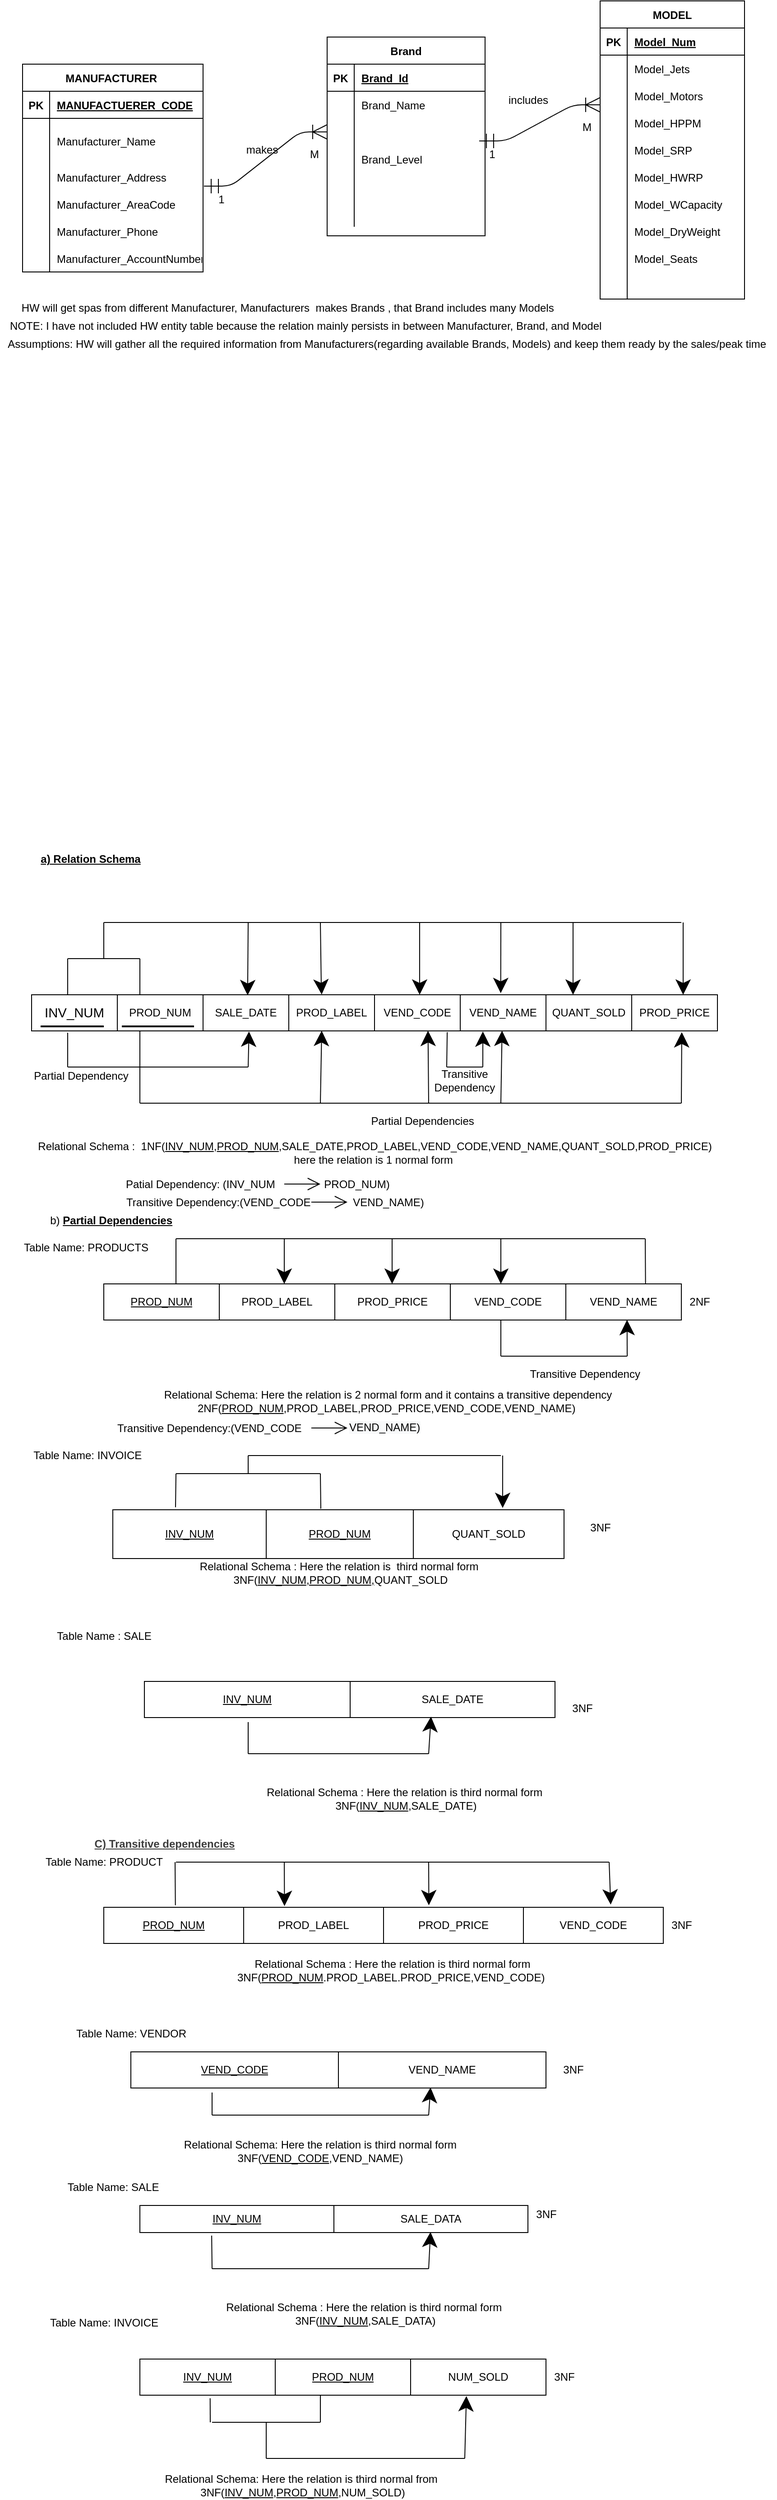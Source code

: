 <mxfile version="15.4.1" type="github">
  <diagram id="FUZval4oRrHoUSopZrCd" name="Page-1">
    <mxGraphModel dx="496" dy="1376" grid="1" gridSize="10" guides="1" tooltips="1" connect="1" arrows="1" fold="1" page="1" pageScale="1" pageWidth="850" pageHeight="1100" math="0" shadow="0">
      <root>
        <mxCell id="0" />
        <mxCell id="1" parent="0" />
        <mxCell id="8adZ0TC6rshZaX8xfzQ8-17" value="" style="shape=table;startSize=0;container=1;collapsible=0;childLayout=tableLayout;hachureGap=4;pointerEvents=0;" parent="1" vertex="1">
          <mxGeometry x="40" y="80" width="760" height="40" as="geometry" />
        </mxCell>
        <mxCell id="8adZ0TC6rshZaX8xfzQ8-18" value="" style="shape=partialRectangle;collapsible=0;dropTarget=0;pointerEvents=0;fillColor=none;top=0;left=0;bottom=0;right=0;points=[[0,0.5],[1,0.5]];portConstraint=eastwest;hachureGap=4;" parent="8adZ0TC6rshZaX8xfzQ8-17" vertex="1">
          <mxGeometry width="760" height="40" as="geometry" />
        </mxCell>
        <mxCell id="8adZ0TC6rshZaX8xfzQ8-19" value="&lt;span style=&quot;font-size: 11.0pt ; line-height: 107% ; font-family: &amp;#34;calibri&amp;#34; , sans-serif&quot;&gt;INV_NUM&lt;/span&gt;" style="shape=partialRectangle;html=1;whiteSpace=wrap;connectable=0;overflow=hidden;fillColor=none;top=0;left=0;bottom=0;right=0;pointerEvents=1;hachureGap=4;" parent="8adZ0TC6rshZaX8xfzQ8-18" vertex="1">
          <mxGeometry width="95" height="40" as="geometry">
            <mxRectangle width="95" height="40" as="alternateBounds" />
          </mxGeometry>
        </mxCell>
        <mxCell id="8adZ0TC6rshZaX8xfzQ8-20" value="PROD_NUM" style="shape=partialRectangle;html=1;whiteSpace=wrap;connectable=0;overflow=hidden;fillColor=none;top=0;left=0;bottom=0;right=0;pointerEvents=1;hachureGap=4;" parent="8adZ0TC6rshZaX8xfzQ8-18" vertex="1">
          <mxGeometry x="95" width="95" height="40" as="geometry">
            <mxRectangle width="95" height="40" as="alternateBounds" />
          </mxGeometry>
        </mxCell>
        <mxCell id="8adZ0TC6rshZaX8xfzQ8-21" value="SALE_DATE" style="shape=partialRectangle;html=1;whiteSpace=wrap;connectable=0;overflow=hidden;fillColor=none;top=0;left=0;bottom=0;right=0;pointerEvents=1;hachureGap=4;" parent="8adZ0TC6rshZaX8xfzQ8-18" vertex="1">
          <mxGeometry x="190" width="95" height="40" as="geometry">
            <mxRectangle width="95" height="40" as="alternateBounds" />
          </mxGeometry>
        </mxCell>
        <mxCell id="8adZ0TC6rshZaX8xfzQ8-22" value="PROD_LABEL" style="shape=partialRectangle;html=1;whiteSpace=wrap;connectable=0;overflow=hidden;fillColor=none;top=0;left=0;bottom=0;right=0;pointerEvents=1;hachureGap=4;" parent="8adZ0TC6rshZaX8xfzQ8-18" vertex="1">
          <mxGeometry x="285" width="95" height="40" as="geometry">
            <mxRectangle width="95" height="40" as="alternateBounds" />
          </mxGeometry>
        </mxCell>
        <mxCell id="8adZ0TC6rshZaX8xfzQ8-23" value="VEND_CODE" style="shape=partialRectangle;html=1;whiteSpace=wrap;connectable=0;overflow=hidden;fillColor=none;top=0;left=0;bottom=0;right=0;pointerEvents=1;hachureGap=4;" parent="8adZ0TC6rshZaX8xfzQ8-18" vertex="1">
          <mxGeometry x="380" width="95" height="40" as="geometry">
            <mxRectangle width="95" height="40" as="alternateBounds" />
          </mxGeometry>
        </mxCell>
        <mxCell id="8adZ0TC6rshZaX8xfzQ8-24" value="VEND_NAME" style="shape=partialRectangle;html=1;whiteSpace=wrap;connectable=0;overflow=hidden;fillColor=none;top=0;left=0;bottom=0;right=0;pointerEvents=1;hachureGap=4;" parent="8adZ0TC6rshZaX8xfzQ8-18" vertex="1">
          <mxGeometry x="475" width="95" height="40" as="geometry">
            <mxRectangle width="95" height="40" as="alternateBounds" />
          </mxGeometry>
        </mxCell>
        <mxCell id="8adZ0TC6rshZaX8xfzQ8-25" value="QUANT_SOLD" style="shape=partialRectangle;html=1;whiteSpace=wrap;connectable=0;overflow=hidden;fillColor=none;top=0;left=0;bottom=0;right=0;pointerEvents=1;hachureGap=4;" parent="8adZ0TC6rshZaX8xfzQ8-18" vertex="1">
          <mxGeometry x="570" width="95" height="40" as="geometry">
            <mxRectangle width="95" height="40" as="alternateBounds" />
          </mxGeometry>
        </mxCell>
        <mxCell id="8adZ0TC6rshZaX8xfzQ8-26" value="PROD_PRICE" style="shape=partialRectangle;html=1;whiteSpace=wrap;connectable=0;overflow=hidden;fillColor=none;top=0;left=0;bottom=0;right=0;pointerEvents=1;hachureGap=4;" parent="8adZ0TC6rshZaX8xfzQ8-18" vertex="1">
          <mxGeometry x="665" width="95" height="40" as="geometry">
            <mxRectangle width="95" height="40" as="alternateBounds" />
          </mxGeometry>
        </mxCell>
        <mxCell id="8adZ0TC6rshZaX8xfzQ8-32" value="" style="endArrow=none;html=1;startSize=14;endSize=14;sourcePerimeterSpacing=8;targetPerimeterSpacing=8;" parent="1" edge="1">
          <mxGeometry width="50" height="50" relative="1" as="geometry">
            <mxPoint x="80" y="160" as="sourcePoint" />
            <mxPoint x="80" y="122" as="targetPoint" />
          </mxGeometry>
        </mxCell>
        <mxCell id="8adZ0TC6rshZaX8xfzQ8-33" value="" style="endArrow=none;html=1;startSize=14;endSize=14;sourcePerimeterSpacing=8;targetPerimeterSpacing=8;" parent="1" edge="1">
          <mxGeometry width="50" height="50" relative="1" as="geometry">
            <mxPoint x="80" y="80" as="sourcePoint" />
            <mxPoint x="80" y="40" as="targetPoint" />
          </mxGeometry>
        </mxCell>
        <mxCell id="8adZ0TC6rshZaX8xfzQ8-34" value="" style="endArrow=none;html=1;startSize=14;endSize=14;sourcePerimeterSpacing=8;targetPerimeterSpacing=8;" parent="1" edge="1">
          <mxGeometry width="50" height="50" relative="1" as="geometry">
            <mxPoint x="80" y="40" as="sourcePoint" />
            <mxPoint x="160" y="40" as="targetPoint" />
          </mxGeometry>
        </mxCell>
        <mxCell id="8adZ0TC6rshZaX8xfzQ8-35" value="" style="endArrow=none;html=1;startSize=14;endSize=14;sourcePerimeterSpacing=8;targetPerimeterSpacing=8;" parent="1" edge="1">
          <mxGeometry width="50" height="50" relative="1" as="geometry">
            <mxPoint x="160" y="80" as="sourcePoint" />
            <mxPoint x="160" y="40" as="targetPoint" />
          </mxGeometry>
        </mxCell>
        <mxCell id="8adZ0TC6rshZaX8xfzQ8-37" value="" style="endArrow=none;html=1;startSize=14;endSize=14;sourcePerimeterSpacing=8;targetPerimeterSpacing=8;" parent="1" edge="1">
          <mxGeometry width="50" height="50" relative="1" as="geometry">
            <mxPoint x="120" y="40" as="sourcePoint" />
            <mxPoint x="120" as="targetPoint" />
          </mxGeometry>
        </mxCell>
        <mxCell id="8adZ0TC6rshZaX8xfzQ8-38" value="" style="endArrow=none;html=1;startSize=14;endSize=14;sourcePerimeterSpacing=8;targetPerimeterSpacing=8;" parent="1" edge="1">
          <mxGeometry width="50" height="50" relative="1" as="geometry">
            <mxPoint x="120" as="sourcePoint" />
            <mxPoint x="760" as="targetPoint" />
          </mxGeometry>
        </mxCell>
        <mxCell id="8adZ0TC6rshZaX8xfzQ8-39" value="" style="endArrow=classic;html=1;startSize=14;endSize=14;sourcePerimeterSpacing=8;targetPerimeterSpacing=8;" parent="1" edge="1">
          <mxGeometry width="50" height="50" relative="1" as="geometry">
            <mxPoint x="762" as="sourcePoint" />
            <mxPoint x="762" y="80" as="targetPoint" />
          </mxGeometry>
        </mxCell>
        <mxCell id="8adZ0TC6rshZaX8xfzQ8-40" value="" style="endArrow=none;html=1;startSize=14;endSize=14;sourcePerimeterSpacing=8;targetPerimeterSpacing=8;" parent="1" edge="1">
          <mxGeometry width="50" height="50" relative="1" as="geometry">
            <mxPoint x="80" y="160" as="sourcePoint" />
            <mxPoint x="280" y="160" as="targetPoint" />
          </mxGeometry>
        </mxCell>
        <mxCell id="8adZ0TC6rshZaX8xfzQ8-41" value="" style="endArrow=classic;html=1;startSize=14;endSize=14;sourcePerimeterSpacing=8;targetPerimeterSpacing=8;entryX=0.317;entryY=1.015;entryDx=0;entryDy=0;entryPerimeter=0;" parent="1" target="8adZ0TC6rshZaX8xfzQ8-18" edge="1">
          <mxGeometry width="50" height="50" relative="1" as="geometry">
            <mxPoint x="280" y="160" as="sourcePoint" />
            <mxPoint x="330" y="110" as="targetPoint" />
          </mxGeometry>
        </mxCell>
        <mxCell id="8adZ0TC6rshZaX8xfzQ8-42" value="" style="endArrow=none;html=1;startSize=14;endSize=14;sourcePerimeterSpacing=8;targetPerimeterSpacing=8;" parent="1" edge="1">
          <mxGeometry width="50" height="50" relative="1" as="geometry">
            <mxPoint x="160" y="200" as="sourcePoint" />
            <mxPoint x="160" y="120" as="targetPoint" />
          </mxGeometry>
        </mxCell>
        <mxCell id="8adZ0TC6rshZaX8xfzQ8-43" value="" style="endArrow=none;html=1;startSize=14;endSize=14;sourcePerimeterSpacing=8;targetPerimeterSpacing=8;" parent="1" edge="1">
          <mxGeometry width="50" height="50" relative="1" as="geometry">
            <mxPoint x="160" y="200" as="sourcePoint" />
            <mxPoint x="760" y="200" as="targetPoint" />
          </mxGeometry>
        </mxCell>
        <mxCell id="8adZ0TC6rshZaX8xfzQ8-44" value="" style="endArrow=classic;html=1;startSize=14;endSize=14;sourcePerimeterSpacing=8;targetPerimeterSpacing=8;entryX=0.423;entryY=0.995;entryDx=0;entryDy=0;entryPerimeter=0;" parent="1" target="8adZ0TC6rshZaX8xfzQ8-18" edge="1">
          <mxGeometry width="50" height="50" relative="1" as="geometry">
            <mxPoint x="360" y="200" as="sourcePoint" />
            <mxPoint x="440" y="150" as="targetPoint" />
          </mxGeometry>
        </mxCell>
        <mxCell id="8adZ0TC6rshZaX8xfzQ8-45" value="" style="endArrow=classic;html=1;startSize=14;endSize=14;sourcePerimeterSpacing=8;targetPerimeterSpacing=8;entryX=0.578;entryY=0.995;entryDx=0;entryDy=0;entryPerimeter=0;" parent="1" target="8adZ0TC6rshZaX8xfzQ8-18" edge="1">
          <mxGeometry width="50" height="50" relative="1" as="geometry">
            <mxPoint x="480" y="200" as="sourcePoint" />
            <mxPoint x="440" y="150" as="targetPoint" />
          </mxGeometry>
        </mxCell>
        <mxCell id="8adZ0TC6rshZaX8xfzQ8-46" value="" style="endArrow=classic;html=1;startSize=14;endSize=14;sourcePerimeterSpacing=8;targetPerimeterSpacing=8;entryX=0.686;entryY=0.995;entryDx=0;entryDy=0;entryPerimeter=0;" parent="1" target="8adZ0TC6rshZaX8xfzQ8-18" edge="1">
          <mxGeometry width="50" height="50" relative="1" as="geometry">
            <mxPoint x="560" y="200" as="sourcePoint" />
            <mxPoint x="440" y="150" as="targetPoint" />
          </mxGeometry>
        </mxCell>
        <mxCell id="8adZ0TC6rshZaX8xfzQ8-47" value="" style="endArrow=classic;html=1;startSize=14;endSize=14;sourcePerimeterSpacing=8;targetPerimeterSpacing=8;entryX=0.948;entryY=1.035;entryDx=0;entryDy=0;entryPerimeter=0;" parent="1" target="8adZ0TC6rshZaX8xfzQ8-18" edge="1">
          <mxGeometry width="50" height="50" relative="1" as="geometry">
            <mxPoint x="760" y="200" as="sourcePoint" />
            <mxPoint x="810" y="150" as="targetPoint" />
          </mxGeometry>
        </mxCell>
        <mxCell id="8adZ0TC6rshZaX8xfzQ8-48" value="" style="endArrow=none;html=1;startSize=14;endSize=14;sourcePerimeterSpacing=8;targetPerimeterSpacing=8;entryX=0.606;entryY=1.035;entryDx=0;entryDy=0;entryPerimeter=0;" parent="1" target="8adZ0TC6rshZaX8xfzQ8-18" edge="1">
          <mxGeometry width="50" height="50" relative="1" as="geometry">
            <mxPoint x="500" y="160" as="sourcePoint" />
            <mxPoint x="550" y="110" as="targetPoint" />
          </mxGeometry>
        </mxCell>
        <mxCell id="8adZ0TC6rshZaX8xfzQ8-49" value="" style="endArrow=none;html=1;startSize=14;endSize=14;sourcePerimeterSpacing=8;targetPerimeterSpacing=8;" parent="1" edge="1">
          <mxGeometry width="50" height="50" relative="1" as="geometry">
            <mxPoint x="500" y="160" as="sourcePoint" />
            <mxPoint x="540" y="160" as="targetPoint" />
          </mxGeometry>
        </mxCell>
        <mxCell id="8adZ0TC6rshZaX8xfzQ8-50" value="" style="endArrow=classic;html=1;startSize=14;endSize=14;sourcePerimeterSpacing=8;targetPerimeterSpacing=8;entryX=0.658;entryY=1.015;entryDx=0;entryDy=0;entryPerimeter=0;" parent="1" target="8adZ0TC6rshZaX8xfzQ8-18" edge="1">
          <mxGeometry width="50" height="50" relative="1" as="geometry">
            <mxPoint x="540" y="160" as="sourcePoint" />
            <mxPoint x="590" y="110" as="targetPoint" />
          </mxGeometry>
        </mxCell>
        <mxCell id="8adZ0TC6rshZaX8xfzQ8-51" value="" style="endArrow=classic;html=1;startSize=14;endSize=14;sourcePerimeterSpacing=8;targetPerimeterSpacing=8;entryX=0.315;entryY=0.015;entryDx=0;entryDy=0;entryPerimeter=0;" parent="1" target="8adZ0TC6rshZaX8xfzQ8-18" edge="1">
          <mxGeometry width="50" height="50" relative="1" as="geometry">
            <mxPoint x="280" as="sourcePoint" />
            <mxPoint x="330" y="-50" as="targetPoint" />
          </mxGeometry>
        </mxCell>
        <mxCell id="8adZ0TC6rshZaX8xfzQ8-52" value="" style="endArrow=classic;html=1;startSize=14;endSize=14;sourcePerimeterSpacing=8;targetPerimeterSpacing=8;entryX=0.423;entryY=-0.005;entryDx=0;entryDy=0;entryPerimeter=0;" parent="1" target="8adZ0TC6rshZaX8xfzQ8-18" edge="1">
          <mxGeometry width="50" height="50" relative="1" as="geometry">
            <mxPoint x="360" as="sourcePoint" />
            <mxPoint x="410" y="-50" as="targetPoint" />
            <Array as="points">
              <mxPoint x="361" y="70" />
            </Array>
          </mxGeometry>
        </mxCell>
        <mxCell id="8adZ0TC6rshZaX8xfzQ8-54" value="" style="endArrow=classic;html=1;startSize=14;endSize=14;sourcePerimeterSpacing=8;targetPerimeterSpacing=8;" parent="1" edge="1">
          <mxGeometry width="50" height="50" relative="1" as="geometry">
            <mxPoint x="470" as="sourcePoint" />
            <mxPoint x="470" y="80" as="targetPoint" />
          </mxGeometry>
        </mxCell>
        <mxCell id="8adZ0TC6rshZaX8xfzQ8-55" value="" style="endArrow=classic;html=1;startSize=14;endSize=14;sourcePerimeterSpacing=8;targetPerimeterSpacing=8;entryX=0.684;entryY=-0.045;entryDx=0;entryDy=0;entryPerimeter=0;" parent="1" target="8adZ0TC6rshZaX8xfzQ8-18" edge="1">
          <mxGeometry width="50" height="50" relative="1" as="geometry">
            <mxPoint x="560" as="sourcePoint" />
            <mxPoint x="610" y="-50" as="targetPoint" />
          </mxGeometry>
        </mxCell>
        <mxCell id="8adZ0TC6rshZaX8xfzQ8-56" value="" style="endArrow=classic;html=1;startSize=14;endSize=14;sourcePerimeterSpacing=8;targetPerimeterSpacing=8;" parent="1" edge="1">
          <mxGeometry width="50" height="50" relative="1" as="geometry">
            <mxPoint x="640" as="sourcePoint" />
            <mxPoint x="640" y="80" as="targetPoint" />
          </mxGeometry>
        </mxCell>
        <mxCell id="8adZ0TC6rshZaX8xfzQ8-57" value="Partial Dependency" style="text;html=1;strokeColor=none;fillColor=none;align=center;verticalAlign=middle;whiteSpace=wrap;rounded=0;hachureGap=4;pointerEvents=0;" parent="1" vertex="1">
          <mxGeometry x="40" y="160" width="110" height="20" as="geometry" />
        </mxCell>
        <mxCell id="8adZ0TC6rshZaX8xfzQ8-58" value="Partial Dependencies&amp;nbsp;" style="text;html=1;strokeColor=none;fillColor=none;align=center;verticalAlign=middle;whiteSpace=wrap;rounded=0;hachureGap=4;pointerEvents=0;" parent="1" vertex="1">
          <mxGeometry x="360" y="210" width="230" height="20" as="geometry" />
        </mxCell>
        <mxCell id="8adZ0TC6rshZaX8xfzQ8-59" value="Transitive Dependency" style="text;html=1;strokeColor=none;fillColor=none;align=center;verticalAlign=middle;whiteSpace=wrap;rounded=0;hachureGap=4;pointerEvents=0;" parent="1" vertex="1">
          <mxGeometry x="470" y="170" width="100" height="10" as="geometry" />
        </mxCell>
        <mxCell id="8adZ0TC6rshZaX8xfzQ8-60" value="Relational Schema :&amp;nbsp; 1NF(&lt;u&gt;INV_NUM&lt;/u&gt;,&lt;u&gt;PROD_NUM&lt;/u&gt;,SALE_DATE,PROD_LABEL,VEND_CODE,VEND_NAME,QUANT_SOLD,PROD_PRICE)&lt;br&gt;here the relation is 1 normal form&amp;nbsp;" style="text;html=1;strokeColor=none;fillColor=none;align=center;verticalAlign=middle;whiteSpace=wrap;rounded=0;hachureGap=4;pointerEvents=0;" parent="1" vertex="1">
          <mxGeometry x="41" y="240" width="759" height="30" as="geometry" />
        </mxCell>
        <mxCell id="8adZ0TC6rshZaX8xfzQ8-62" value="" style="line;strokeWidth=2;html=1;hachureGap=4;pointerEvents=0;" parent="1" vertex="1">
          <mxGeometry x="50" y="110" width="70" height="10" as="geometry" />
        </mxCell>
        <mxCell id="8adZ0TC6rshZaX8xfzQ8-64" value="" style="line;strokeWidth=2;html=1;hachureGap=4;pointerEvents=0;" parent="1" vertex="1">
          <mxGeometry x="140" y="110" width="80" height="10" as="geometry" />
        </mxCell>
        <mxCell id="8adZ0TC6rshZaX8xfzQ8-66" value="&lt;u&gt;&lt;b&gt;a) Relation Schema&lt;/b&gt;&lt;/u&gt;" style="text;html=1;align=center;verticalAlign=middle;resizable=0;points=[];autosize=1;strokeColor=none;fillColor=none;" parent="1" vertex="1">
          <mxGeometry x="40" y="-80" width="130" height="20" as="geometry" />
        </mxCell>
        <mxCell id="8adZ0TC6rshZaX8xfzQ8-69" value="b) &lt;u&gt;&lt;b&gt;Partial Dependencies&lt;/b&gt;&lt;/u&gt;&amp;nbsp;" style="text;html=1;strokeColor=none;fillColor=none;align=center;verticalAlign=middle;whiteSpace=wrap;rounded=0;hachureGap=4;pointerEvents=0;" parent="1" vertex="1">
          <mxGeometry x="50" y="320" width="160" height="20" as="geometry" />
        </mxCell>
        <mxCell id="8adZ0TC6rshZaX8xfzQ8-70" value="" style="shape=table;startSize=0;container=1;collapsible=0;childLayout=tableLayout;hachureGap=4;pointerEvents=0;" parent="1" vertex="1">
          <mxGeometry x="120" y="400" width="640" height="40" as="geometry" />
        </mxCell>
        <mxCell id="8adZ0TC6rshZaX8xfzQ8-71" value="" style="shape=partialRectangle;collapsible=0;dropTarget=0;pointerEvents=0;fillColor=none;top=0;left=0;bottom=0;right=0;points=[[0,0.5],[1,0.5]];portConstraint=eastwest;hachureGap=4;" parent="8adZ0TC6rshZaX8xfzQ8-70" vertex="1">
          <mxGeometry width="640" height="40" as="geometry" />
        </mxCell>
        <mxCell id="8adZ0TC6rshZaX8xfzQ8-72" value="&lt;u&gt;PROD_NUM&lt;/u&gt;" style="shape=partialRectangle;html=1;whiteSpace=wrap;connectable=0;overflow=hidden;fillColor=none;top=0;left=0;bottom=0;right=0;pointerEvents=1;hachureGap=4;" parent="8adZ0TC6rshZaX8xfzQ8-71" vertex="1">
          <mxGeometry width="128" height="40" as="geometry">
            <mxRectangle width="128" height="40" as="alternateBounds" />
          </mxGeometry>
        </mxCell>
        <mxCell id="8adZ0TC6rshZaX8xfzQ8-73" value="PROD_LABEL" style="shape=partialRectangle;html=1;whiteSpace=wrap;connectable=0;overflow=hidden;fillColor=none;top=0;left=0;bottom=0;right=0;pointerEvents=1;hachureGap=4;" parent="8adZ0TC6rshZaX8xfzQ8-71" vertex="1">
          <mxGeometry x="128" width="128" height="40" as="geometry">
            <mxRectangle width="128" height="40" as="alternateBounds" />
          </mxGeometry>
        </mxCell>
        <mxCell id="8adZ0TC6rshZaX8xfzQ8-74" value="PROD_PRICE" style="shape=partialRectangle;html=1;whiteSpace=wrap;connectable=0;overflow=hidden;fillColor=none;top=0;left=0;bottom=0;right=0;pointerEvents=1;hachureGap=4;" parent="8adZ0TC6rshZaX8xfzQ8-71" vertex="1">
          <mxGeometry x="256" width="128" height="40" as="geometry">
            <mxRectangle width="128" height="40" as="alternateBounds" />
          </mxGeometry>
        </mxCell>
        <mxCell id="8adZ0TC6rshZaX8xfzQ8-75" value="VEND_CODE" style="shape=partialRectangle;html=1;whiteSpace=wrap;connectable=0;overflow=hidden;fillColor=none;top=0;left=0;bottom=0;right=0;pointerEvents=1;hachureGap=4;" parent="8adZ0TC6rshZaX8xfzQ8-71" vertex="1">
          <mxGeometry x="384" width="128" height="40" as="geometry">
            <mxRectangle width="128" height="40" as="alternateBounds" />
          </mxGeometry>
        </mxCell>
        <mxCell id="8adZ0TC6rshZaX8xfzQ8-76" value="VEND_NAME" style="shape=partialRectangle;html=1;whiteSpace=wrap;connectable=0;overflow=hidden;fillColor=none;top=0;left=0;bottom=0;right=0;pointerEvents=1;hachureGap=4;" parent="8adZ0TC6rshZaX8xfzQ8-71" vertex="1">
          <mxGeometry x="512" width="128" height="40" as="geometry">
            <mxRectangle width="128" height="40" as="alternateBounds" />
          </mxGeometry>
        </mxCell>
        <mxCell id="8adZ0TC6rshZaX8xfzQ8-77" value="" style="endArrow=none;html=1;startSize=14;endSize=14;sourcePerimeterSpacing=8;targetPerimeterSpacing=8;" parent="1" edge="1">
          <mxGeometry width="50" height="50" relative="1" as="geometry">
            <mxPoint x="560" y="440" as="sourcePoint" />
            <mxPoint x="560" y="480" as="targetPoint" />
          </mxGeometry>
        </mxCell>
        <mxCell id="8adZ0TC6rshZaX8xfzQ8-78" value="" style="endArrow=none;html=1;startSize=14;endSize=14;sourcePerimeterSpacing=8;targetPerimeterSpacing=8;" parent="1" edge="1">
          <mxGeometry width="50" height="50" relative="1" as="geometry">
            <mxPoint x="560" y="480" as="sourcePoint" />
            <mxPoint x="700" y="480" as="targetPoint" />
          </mxGeometry>
        </mxCell>
        <mxCell id="8adZ0TC6rshZaX8xfzQ8-79" value="" style="endArrow=classic;html=1;startSize=14;endSize=14;sourcePerimeterSpacing=8;targetPerimeterSpacing=8;entryX=0.906;entryY=0.995;entryDx=0;entryDy=0;entryPerimeter=0;" parent="1" target="8adZ0TC6rshZaX8xfzQ8-71" edge="1">
          <mxGeometry width="50" height="50" relative="1" as="geometry">
            <mxPoint x="700" y="480" as="sourcePoint" />
            <mxPoint x="750" y="430" as="targetPoint" />
          </mxGeometry>
        </mxCell>
        <mxCell id="8adZ0TC6rshZaX8xfzQ8-80" value="" style="endArrow=none;html=1;startSize=14;endSize=14;sourcePerimeterSpacing=8;targetPerimeterSpacing=8;" parent="1" edge="1">
          <mxGeometry width="50" height="50" relative="1" as="geometry">
            <mxPoint x="200" y="400" as="sourcePoint" />
            <mxPoint x="200" y="350" as="targetPoint" />
          </mxGeometry>
        </mxCell>
        <mxCell id="8adZ0TC6rshZaX8xfzQ8-81" value="" style="endArrow=none;html=1;startSize=14;endSize=14;sourcePerimeterSpacing=8;targetPerimeterSpacing=8;" parent="1" edge="1">
          <mxGeometry width="50" height="50" relative="1" as="geometry">
            <mxPoint x="200" y="350" as="sourcePoint" />
            <mxPoint x="720" y="350" as="targetPoint" />
          </mxGeometry>
        </mxCell>
        <mxCell id="8adZ0TC6rshZaX8xfzQ8-82" value="" style="endArrow=none;html=1;startSize=14;endSize=14;sourcePerimeterSpacing=8;targetPerimeterSpacing=8;entryX=0.938;entryY=-0.005;entryDx=0;entryDy=0;entryPerimeter=0;" parent="1" target="8adZ0TC6rshZaX8xfzQ8-71" edge="1">
          <mxGeometry width="50" height="50" relative="1" as="geometry">
            <mxPoint x="720" y="350" as="sourcePoint" />
            <mxPoint x="770" y="300" as="targetPoint" />
          </mxGeometry>
        </mxCell>
        <mxCell id="8adZ0TC6rshZaX8xfzQ8-83" value="" style="endArrow=classic;html=1;startSize=14;endSize=14;sourcePerimeterSpacing=8;targetPerimeterSpacing=8;" parent="1" edge="1">
          <mxGeometry width="50" height="50" relative="1" as="geometry">
            <mxPoint x="320" y="350" as="sourcePoint" />
            <mxPoint x="320" y="400" as="targetPoint" />
          </mxGeometry>
        </mxCell>
        <mxCell id="8adZ0TC6rshZaX8xfzQ8-84" value="" style="endArrow=classic;html=1;startSize=14;endSize=14;sourcePerimeterSpacing=8;targetPerimeterSpacing=8;" parent="1" edge="1">
          <mxGeometry width="50" height="50" relative="1" as="geometry">
            <mxPoint x="439.5" y="350" as="sourcePoint" />
            <mxPoint x="439.5" y="400" as="targetPoint" />
          </mxGeometry>
        </mxCell>
        <mxCell id="8adZ0TC6rshZaX8xfzQ8-85" value="" style="endArrow=classic;html=1;startSize=14;endSize=14;sourcePerimeterSpacing=8;targetPerimeterSpacing=8;" parent="1" edge="1">
          <mxGeometry width="50" height="50" relative="1" as="geometry">
            <mxPoint x="560" y="350" as="sourcePoint" />
            <mxPoint x="560" y="400" as="targetPoint" />
          </mxGeometry>
        </mxCell>
        <mxCell id="8adZ0TC6rshZaX8xfzQ8-86" value="Transitive Dependency&amp;nbsp;" style="text;html=1;strokeColor=none;fillColor=none;align=center;verticalAlign=middle;whiteSpace=wrap;rounded=0;hachureGap=4;pointerEvents=0;" parent="1" vertex="1">
          <mxGeometry x="590" y="490" width="130" height="20" as="geometry" />
        </mxCell>
        <mxCell id="8adZ0TC6rshZaX8xfzQ8-87" value="Relational Schema: Here the relation is 2 normal form and it contains a transitive dependency&lt;br&gt;2NF(&lt;u&gt;PROD_NUM&lt;/u&gt;,PROD_LABEL,PROD_PRICE,VEND_CODE,VEND_NAME)&amp;nbsp;" style="text;html=1;strokeColor=none;fillColor=none;align=center;verticalAlign=middle;whiteSpace=wrap;rounded=0;hachureGap=4;pointerEvents=0;" parent="1" vertex="1">
          <mxGeometry x="100" y="510" width="670" height="40" as="geometry" />
        </mxCell>
        <mxCell id="8adZ0TC6rshZaX8xfzQ8-88" value="" style="shape=table;startSize=0;container=1;collapsible=0;childLayout=tableLayout;hachureGap=4;pointerEvents=0;" parent="1" vertex="1">
          <mxGeometry x="130" y="650" width="500" height="54" as="geometry" />
        </mxCell>
        <mxCell id="8adZ0TC6rshZaX8xfzQ8-89" value="" style="shape=partialRectangle;collapsible=0;dropTarget=0;pointerEvents=0;fillColor=none;top=0;left=0;bottom=0;right=0;points=[[0,0.5],[1,0.5]];portConstraint=eastwest;hachureGap=4;" parent="8adZ0TC6rshZaX8xfzQ8-88" vertex="1">
          <mxGeometry width="500" height="54" as="geometry" />
        </mxCell>
        <mxCell id="8adZ0TC6rshZaX8xfzQ8-90" value="&lt;u&gt;INV_NUM&lt;/u&gt;" style="shape=partialRectangle;html=1;whiteSpace=wrap;connectable=0;overflow=hidden;fillColor=none;top=0;left=0;bottom=0;right=0;pointerEvents=1;hachureGap=4;" parent="8adZ0TC6rshZaX8xfzQ8-89" vertex="1">
          <mxGeometry width="170" height="54" as="geometry">
            <mxRectangle width="170" height="54" as="alternateBounds" />
          </mxGeometry>
        </mxCell>
        <mxCell id="8adZ0TC6rshZaX8xfzQ8-91" value="&lt;u&gt;PROD_NUM&lt;/u&gt;" style="shape=partialRectangle;html=1;whiteSpace=wrap;connectable=0;overflow=hidden;fillColor=none;top=0;left=0;bottom=0;right=0;pointerEvents=1;hachureGap=4;" parent="8adZ0TC6rshZaX8xfzQ8-89" vertex="1">
          <mxGeometry x="170" width="163" height="54" as="geometry">
            <mxRectangle width="163" height="54" as="alternateBounds" />
          </mxGeometry>
        </mxCell>
        <mxCell id="8adZ0TC6rshZaX8xfzQ8-92" value="QUANT_SOLD" style="shape=partialRectangle;html=1;whiteSpace=wrap;connectable=0;overflow=hidden;fillColor=none;top=0;left=0;bottom=0;right=0;pointerEvents=1;hachureGap=4;" parent="8adZ0TC6rshZaX8xfzQ8-89" vertex="1">
          <mxGeometry x="333" width="167" height="54" as="geometry">
            <mxRectangle width="167" height="54" as="alternateBounds" />
          </mxGeometry>
        </mxCell>
        <mxCell id="8adZ0TC6rshZaX8xfzQ8-93" value="" style="endArrow=none;html=1;startSize=14;endSize=14;sourcePerimeterSpacing=8;targetPerimeterSpacing=8;exitX=0.139;exitY=-0.052;exitDx=0;exitDy=0;exitPerimeter=0;" parent="1" source="8adZ0TC6rshZaX8xfzQ8-89" edge="1">
          <mxGeometry width="50" height="50" relative="1" as="geometry">
            <mxPoint x="330" y="740" as="sourcePoint" />
            <mxPoint x="200" y="610" as="targetPoint" />
          </mxGeometry>
        </mxCell>
        <mxCell id="8adZ0TC6rshZaX8xfzQ8-94" value="" style="endArrow=none;html=1;startSize=14;endSize=14;sourcePerimeterSpacing=8;targetPerimeterSpacing=8;" parent="1" edge="1">
          <mxGeometry width="50" height="50" relative="1" as="geometry">
            <mxPoint x="200" y="610" as="sourcePoint" />
            <mxPoint x="360" y="610" as="targetPoint" />
          </mxGeometry>
        </mxCell>
        <mxCell id="8adZ0TC6rshZaX8xfzQ8-95" value="" style="endArrow=none;html=1;startSize=14;endSize=14;sourcePerimeterSpacing=8;targetPerimeterSpacing=8;entryX=0.461;entryY=-0.02;entryDx=0;entryDy=0;entryPerimeter=0;" parent="1" target="8adZ0TC6rshZaX8xfzQ8-89" edge="1">
          <mxGeometry width="50" height="50" relative="1" as="geometry">
            <mxPoint x="360" y="610" as="sourcePoint" />
            <mxPoint x="380" y="690" as="targetPoint" />
          </mxGeometry>
        </mxCell>
        <mxCell id="8adZ0TC6rshZaX8xfzQ8-96" value="" style="endArrow=none;html=1;startSize=14;endSize=14;sourcePerimeterSpacing=8;targetPerimeterSpacing=8;" parent="1" edge="1">
          <mxGeometry width="50" height="50" relative="1" as="geometry">
            <mxPoint x="280" y="610" as="sourcePoint" />
            <mxPoint x="280" y="590" as="targetPoint" />
          </mxGeometry>
        </mxCell>
        <mxCell id="8adZ0TC6rshZaX8xfzQ8-97" value="" style="endArrow=none;html=1;startSize=14;endSize=14;sourcePerimeterSpacing=8;targetPerimeterSpacing=8;" parent="1" edge="1">
          <mxGeometry width="50" height="50" relative="1" as="geometry">
            <mxPoint x="280" y="590" as="sourcePoint" />
            <mxPoint x="560" y="590" as="targetPoint" />
          </mxGeometry>
        </mxCell>
        <mxCell id="8adZ0TC6rshZaX8xfzQ8-98" value="" style="endArrow=classic;html=1;startSize=14;endSize=14;sourcePerimeterSpacing=8;targetPerimeterSpacing=8;entryX=0.864;entryY=-0.036;entryDx=0;entryDy=0;entryPerimeter=0;" parent="1" target="8adZ0TC6rshZaX8xfzQ8-89" edge="1">
          <mxGeometry width="50" height="50" relative="1" as="geometry">
            <mxPoint x="562" y="590" as="sourcePoint" />
            <mxPoint x="380" y="660" as="targetPoint" />
          </mxGeometry>
        </mxCell>
        <mxCell id="8adZ0TC6rshZaX8xfzQ8-99" value="Relational Schema : Here the relation is&amp;nbsp; third normal form&amp;nbsp;&lt;br&gt;3NF(&lt;u&gt;INV_NUM,PROD_NUM,&lt;/u&gt;QUANT_SOLD" style="text;html=1;strokeColor=none;fillColor=none;align=center;verticalAlign=middle;whiteSpace=wrap;rounded=0;hachureGap=4;pointerEvents=0;" parent="1" vertex="1">
          <mxGeometry x="125" y="700" width="515" height="40" as="geometry" />
        </mxCell>
        <mxCell id="8adZ0TC6rshZaX8xfzQ8-100" value="" style="shape=table;startSize=0;container=1;collapsible=0;childLayout=tableLayout;hachureGap=4;pointerEvents=0;" parent="1" vertex="1">
          <mxGeometry x="165" y="840" width="455" height="40" as="geometry" />
        </mxCell>
        <mxCell id="8adZ0TC6rshZaX8xfzQ8-101" value="" style="shape=partialRectangle;collapsible=0;dropTarget=0;pointerEvents=0;fillColor=none;top=0;left=0;bottom=0;right=0;points=[[0,0.5],[1,0.5]];portConstraint=eastwest;hachureGap=4;" parent="8adZ0TC6rshZaX8xfzQ8-100" vertex="1">
          <mxGeometry width="455" height="40" as="geometry" />
        </mxCell>
        <mxCell id="8adZ0TC6rshZaX8xfzQ8-102" value="&lt;u&gt;INV_NUM&lt;/u&gt;" style="shape=partialRectangle;html=1;whiteSpace=wrap;connectable=0;overflow=hidden;fillColor=none;top=0;left=0;bottom=0;right=0;pointerEvents=1;hachureGap=4;" parent="8adZ0TC6rshZaX8xfzQ8-101" vertex="1">
          <mxGeometry width="228" height="40" as="geometry">
            <mxRectangle width="228" height="40" as="alternateBounds" />
          </mxGeometry>
        </mxCell>
        <mxCell id="8adZ0TC6rshZaX8xfzQ8-103" value="SALE_DATE" style="shape=partialRectangle;html=1;whiteSpace=wrap;connectable=0;overflow=hidden;fillColor=none;top=0;left=0;bottom=0;right=0;pointerEvents=1;hachureGap=4;" parent="8adZ0TC6rshZaX8xfzQ8-101" vertex="1">
          <mxGeometry x="228" width="227" height="40" as="geometry">
            <mxRectangle width="227" height="40" as="alternateBounds" />
          </mxGeometry>
        </mxCell>
        <mxCell id="8adZ0TC6rshZaX8xfzQ8-104" value="" style="endArrow=none;html=1;startSize=14;endSize=14;sourcePerimeterSpacing=8;targetPerimeterSpacing=8;" parent="1" edge="1">
          <mxGeometry width="50" height="50" relative="1" as="geometry">
            <mxPoint x="280" y="885" as="sourcePoint" />
            <mxPoint x="280" y="920" as="targetPoint" />
          </mxGeometry>
        </mxCell>
        <mxCell id="8adZ0TC6rshZaX8xfzQ8-105" value="" style="endArrow=none;html=1;startSize=14;endSize=14;sourcePerimeterSpacing=8;targetPerimeterSpacing=8;" parent="1" edge="1">
          <mxGeometry width="50" height="50" relative="1" as="geometry">
            <mxPoint x="280" y="920" as="sourcePoint" />
            <mxPoint x="480" y="920" as="targetPoint" />
          </mxGeometry>
        </mxCell>
        <mxCell id="8adZ0TC6rshZaX8xfzQ8-106" value="" style="endArrow=classic;html=1;startSize=14;endSize=14;sourcePerimeterSpacing=8;targetPerimeterSpacing=8;entryX=0.698;entryY=0.975;entryDx=0;entryDy=0;entryPerimeter=0;" parent="1" target="8adZ0TC6rshZaX8xfzQ8-101" edge="1">
          <mxGeometry width="50" height="50" relative="1" as="geometry">
            <mxPoint x="480" y="920" as="sourcePoint" />
            <mxPoint x="380" y="740" as="targetPoint" />
          </mxGeometry>
        </mxCell>
        <mxCell id="8adZ0TC6rshZaX8xfzQ8-107" value="Relational Schema : Here the relation is third normal form&amp;nbsp;&lt;br&gt;3NF(&lt;u&gt;INV_NUM&lt;/u&gt;,SALE_DATE)" style="text;html=1;strokeColor=none;fillColor=none;align=center;verticalAlign=middle;whiteSpace=wrap;rounded=0;hachureGap=4;pointerEvents=0;" parent="1" vertex="1">
          <mxGeometry x="240" y="950" width="430" height="40" as="geometry" />
        </mxCell>
        <mxCell id="8adZ0TC6rshZaX8xfzQ8-108" value="&lt;span style=&quot;color: rgb(61 , 61 , 61) ; background-color: rgb(255 , 255 , 255)&quot;&gt;&lt;u&gt;&lt;font style=&quot;font-size: 12px&quot;&gt;&lt;b&gt;C) Transitive dependencies&lt;/b&gt;&lt;/font&gt;&lt;/u&gt;&lt;/span&gt;" style="text;html=1;strokeColor=none;fillColor=none;align=center;verticalAlign=middle;whiteSpace=wrap;rounded=0;hachureGap=4;pointerEvents=0;" parent="1" vertex="1">
          <mxGeometry x="85" y="1010" width="205" height="20" as="geometry" />
        </mxCell>
        <mxCell id="8adZ0TC6rshZaX8xfzQ8-109" value="" style="shape=table;startSize=0;container=1;collapsible=0;childLayout=tableLayout;hachureGap=4;pointerEvents=0;" parent="1" vertex="1">
          <mxGeometry x="120" y="1090" width="620" height="40" as="geometry" />
        </mxCell>
        <mxCell id="8adZ0TC6rshZaX8xfzQ8-110" value="" style="shape=partialRectangle;collapsible=0;dropTarget=0;pointerEvents=0;fillColor=none;top=0;left=0;bottom=0;right=0;points=[[0,0.5],[1,0.5]];portConstraint=eastwest;hachureGap=4;" parent="8adZ0TC6rshZaX8xfzQ8-109" vertex="1">
          <mxGeometry width="620" height="40" as="geometry" />
        </mxCell>
        <mxCell id="8adZ0TC6rshZaX8xfzQ8-111" value="&lt;u&gt;PROD_NUM&lt;/u&gt;" style="shape=partialRectangle;html=1;whiteSpace=wrap;connectable=0;overflow=hidden;fillColor=none;top=0;left=0;bottom=0;right=0;pointerEvents=1;hachureGap=4;" parent="8adZ0TC6rshZaX8xfzQ8-110" vertex="1">
          <mxGeometry width="155" height="40" as="geometry">
            <mxRectangle width="155" height="40" as="alternateBounds" />
          </mxGeometry>
        </mxCell>
        <mxCell id="8adZ0TC6rshZaX8xfzQ8-112" value="PROD_LABEL" style="shape=partialRectangle;html=1;whiteSpace=wrap;connectable=0;overflow=hidden;fillColor=none;top=0;left=0;bottom=0;right=0;pointerEvents=1;hachureGap=4;" parent="8adZ0TC6rshZaX8xfzQ8-110" vertex="1">
          <mxGeometry x="155" width="155" height="40" as="geometry">
            <mxRectangle width="155" height="40" as="alternateBounds" />
          </mxGeometry>
        </mxCell>
        <mxCell id="8adZ0TC6rshZaX8xfzQ8-113" value="PROD_PRICE" style="shape=partialRectangle;html=1;whiteSpace=wrap;connectable=0;overflow=hidden;fillColor=none;top=0;left=0;bottom=0;right=0;pointerEvents=1;hachureGap=4;" parent="8adZ0TC6rshZaX8xfzQ8-110" vertex="1">
          <mxGeometry x="310" width="155" height="40" as="geometry">
            <mxRectangle width="155" height="40" as="alternateBounds" />
          </mxGeometry>
        </mxCell>
        <mxCell id="8adZ0TC6rshZaX8xfzQ8-114" value="VEND_CODE" style="shape=partialRectangle;html=1;whiteSpace=wrap;connectable=0;overflow=hidden;fillColor=none;top=0;left=0;bottom=0;right=0;pointerEvents=1;hachureGap=4;" parent="8adZ0TC6rshZaX8xfzQ8-110" vertex="1">
          <mxGeometry x="465" width="155" height="40" as="geometry">
            <mxRectangle width="155" height="40" as="alternateBounds" />
          </mxGeometry>
        </mxCell>
        <mxCell id="8adZ0TC6rshZaX8xfzQ8-115" value="" style="endArrow=none;html=1;startSize=14;endSize=14;sourcePerimeterSpacing=8;targetPerimeterSpacing=8;exitX=0.128;exitY=-0.055;exitDx=0;exitDy=0;exitPerimeter=0;" parent="1" source="8adZ0TC6rshZaX8xfzQ8-110" edge="1">
          <mxGeometry width="50" height="50" relative="1" as="geometry">
            <mxPoint x="330" y="1140" as="sourcePoint" />
            <mxPoint x="199" y="1040" as="targetPoint" />
          </mxGeometry>
        </mxCell>
        <mxCell id="8adZ0TC6rshZaX8xfzQ8-116" value="" style="endArrow=none;html=1;startSize=14;endSize=14;sourcePerimeterSpacing=8;targetPerimeterSpacing=8;" parent="1" edge="1">
          <mxGeometry width="50" height="50" relative="1" as="geometry">
            <mxPoint x="200" y="1040" as="sourcePoint" />
            <mxPoint x="680" y="1040" as="targetPoint" />
          </mxGeometry>
        </mxCell>
        <mxCell id="8adZ0TC6rshZaX8xfzQ8-117" value="" style="endArrow=classic;html=1;startSize=14;endSize=14;sourcePerimeterSpacing=8;targetPerimeterSpacing=8;entryX=0.323;entryY=-0.035;entryDx=0;entryDy=0;entryPerimeter=0;" parent="1" target="8adZ0TC6rshZaX8xfzQ8-110" edge="1">
          <mxGeometry width="50" height="50" relative="1" as="geometry">
            <mxPoint x="320" y="1040" as="sourcePoint" />
            <mxPoint x="380" y="1090" as="targetPoint" />
          </mxGeometry>
        </mxCell>
        <mxCell id="8adZ0TC6rshZaX8xfzQ8-118" value="" style="endArrow=classic;html=1;startSize=14;endSize=14;sourcePerimeterSpacing=8;targetPerimeterSpacing=8;entryX=0.581;entryY=-0.055;entryDx=0;entryDy=0;entryPerimeter=0;" parent="1" target="8adZ0TC6rshZaX8xfzQ8-110" edge="1">
          <mxGeometry width="50" height="50" relative="1" as="geometry">
            <mxPoint x="480" y="1040" as="sourcePoint" />
            <mxPoint x="380" y="1090" as="targetPoint" />
          </mxGeometry>
        </mxCell>
        <mxCell id="8adZ0TC6rshZaX8xfzQ8-119" value="" style="endArrow=classic;html=1;startSize=14;endSize=14;sourcePerimeterSpacing=8;targetPerimeterSpacing=8;entryX=0.906;entryY=-0.075;entryDx=0;entryDy=0;entryPerimeter=0;" parent="1" target="8adZ0TC6rshZaX8xfzQ8-110" edge="1">
          <mxGeometry width="50" height="50" relative="1" as="geometry">
            <mxPoint x="680" y="1040" as="sourcePoint" />
            <mxPoint x="380" y="1090" as="targetPoint" />
          </mxGeometry>
        </mxCell>
        <mxCell id="8adZ0TC6rshZaX8xfzQ8-120" value="Relational Schema : Here the relation is third normal form&lt;br&gt;3NF(&lt;u&gt;PROD_NUM&lt;/u&gt;.PROD_LABEL.PROD_PRICE,VEND_CODE)&amp;nbsp;" style="text;html=1;strokeColor=none;fillColor=none;align=center;verticalAlign=middle;whiteSpace=wrap;rounded=0;hachureGap=4;pointerEvents=0;" parent="1" vertex="1">
          <mxGeometry x="190" y="1150" width="500" height="20" as="geometry" />
        </mxCell>
        <mxCell id="8adZ0TC6rshZaX8xfzQ8-122" value="" style="shape=table;startSize=0;container=1;collapsible=0;childLayout=tableLayout;hachureGap=4;pointerEvents=0;" parent="1" vertex="1">
          <mxGeometry x="150" y="1250" width="460" height="40" as="geometry" />
        </mxCell>
        <mxCell id="8adZ0TC6rshZaX8xfzQ8-123" value="" style="shape=partialRectangle;collapsible=0;dropTarget=0;pointerEvents=0;fillColor=none;top=0;left=0;bottom=0;right=0;points=[[0,0.5],[1,0.5]];portConstraint=eastwest;hachureGap=4;" parent="8adZ0TC6rshZaX8xfzQ8-122" vertex="1">
          <mxGeometry width="460" height="40" as="geometry" />
        </mxCell>
        <mxCell id="8adZ0TC6rshZaX8xfzQ8-124" value="&lt;u&gt;VEND_CODE&lt;/u&gt;" style="shape=partialRectangle;html=1;whiteSpace=wrap;connectable=0;overflow=hidden;fillColor=none;top=0;left=0;bottom=0;right=0;pointerEvents=1;hachureGap=4;" parent="8adZ0TC6rshZaX8xfzQ8-123" vertex="1">
          <mxGeometry width="230" height="40" as="geometry">
            <mxRectangle width="230" height="40" as="alternateBounds" />
          </mxGeometry>
        </mxCell>
        <mxCell id="8adZ0TC6rshZaX8xfzQ8-125" value="VEND_NAME" style="shape=partialRectangle;html=1;whiteSpace=wrap;connectable=0;overflow=hidden;fillColor=none;top=0;left=0;bottom=0;right=0;pointerEvents=1;hachureGap=4;" parent="8adZ0TC6rshZaX8xfzQ8-123" vertex="1">
          <mxGeometry x="230" width="230" height="40" as="geometry">
            <mxRectangle width="230" height="40" as="alternateBounds" />
          </mxGeometry>
        </mxCell>
        <mxCell id="8adZ0TC6rshZaX8xfzQ8-126" value="" style="endArrow=none;html=1;startSize=14;endSize=14;sourcePerimeterSpacing=8;targetPerimeterSpacing=8;" parent="1" edge="1">
          <mxGeometry width="50" height="50" relative="1" as="geometry">
            <mxPoint x="240" y="1295" as="sourcePoint" />
            <mxPoint x="240" y="1320" as="targetPoint" />
          </mxGeometry>
        </mxCell>
        <mxCell id="8adZ0TC6rshZaX8xfzQ8-128" value="" style="endArrow=none;html=1;startSize=14;endSize=14;sourcePerimeterSpacing=8;targetPerimeterSpacing=8;" parent="1" edge="1">
          <mxGeometry width="50" height="50" relative="1" as="geometry">
            <mxPoint x="240" y="1320" as="sourcePoint" />
            <mxPoint x="480" y="1320" as="targetPoint" />
          </mxGeometry>
        </mxCell>
        <mxCell id="8adZ0TC6rshZaX8xfzQ8-129" value="" style="endArrow=classic;html=1;startSize=14;endSize=14;sourcePerimeterSpacing=8;targetPerimeterSpacing=8;entryX=0.722;entryY=0.985;entryDx=0;entryDy=0;entryPerimeter=0;" parent="1" target="8adZ0TC6rshZaX8xfzQ8-123" edge="1">
          <mxGeometry width="50" height="50" relative="1" as="geometry">
            <mxPoint x="480" y="1320" as="sourcePoint" />
            <mxPoint x="380" y="1070" as="targetPoint" />
          </mxGeometry>
        </mxCell>
        <mxCell id="8adZ0TC6rshZaX8xfzQ8-130" value="Relational Schema: Here the relation is third normal form&lt;br&gt;3NF(&lt;u&gt;VEND_CODE&lt;/u&gt;,VEND_NAME)" style="text;html=1;strokeColor=none;fillColor=none;align=center;verticalAlign=middle;whiteSpace=wrap;rounded=0;hachureGap=4;pointerEvents=0;" parent="1" vertex="1">
          <mxGeometry x="180" y="1350" width="360" height="20" as="geometry" />
        </mxCell>
        <mxCell id="8adZ0TC6rshZaX8xfzQ8-131" value="" style="shape=table;startSize=0;container=1;collapsible=0;childLayout=tableLayout;hachureGap=4;pointerEvents=0;" parent="1" vertex="1">
          <mxGeometry x="160" y="1420" width="430" height="30" as="geometry" />
        </mxCell>
        <mxCell id="8adZ0TC6rshZaX8xfzQ8-132" value="" style="shape=partialRectangle;collapsible=0;dropTarget=0;pointerEvents=0;fillColor=none;top=0;left=0;bottom=0;right=0;points=[[0,0.5],[1,0.5]];portConstraint=eastwest;hachureGap=4;" parent="8adZ0TC6rshZaX8xfzQ8-131" vertex="1">
          <mxGeometry width="430" height="30" as="geometry" />
        </mxCell>
        <mxCell id="8adZ0TC6rshZaX8xfzQ8-133" value="&lt;u&gt;INV_NUM&lt;/u&gt;" style="shape=partialRectangle;html=1;whiteSpace=wrap;connectable=0;overflow=hidden;fillColor=none;top=0;left=0;bottom=0;right=0;pointerEvents=1;hachureGap=4;" parent="8adZ0TC6rshZaX8xfzQ8-132" vertex="1">
          <mxGeometry width="215" height="30" as="geometry">
            <mxRectangle width="215" height="30" as="alternateBounds" />
          </mxGeometry>
        </mxCell>
        <mxCell id="8adZ0TC6rshZaX8xfzQ8-134" value="SALE_DATA" style="shape=partialRectangle;html=1;whiteSpace=wrap;connectable=0;overflow=hidden;fillColor=none;top=0;left=0;bottom=0;right=0;pointerEvents=1;hachureGap=4;" parent="8adZ0TC6rshZaX8xfzQ8-132" vertex="1">
          <mxGeometry x="215" width="215" height="30" as="geometry">
            <mxRectangle width="215" height="30" as="alternateBounds" />
          </mxGeometry>
        </mxCell>
        <mxCell id="8adZ0TC6rshZaX8xfzQ8-135" value="" style="endArrow=none;html=1;startSize=14;endSize=14;sourcePerimeterSpacing=8;targetPerimeterSpacing=8;exitX=0.185;exitY=1.113;exitDx=0;exitDy=0;exitPerimeter=0;" parent="1" source="8adZ0TC6rshZaX8xfzQ8-132" edge="1">
          <mxGeometry width="50" height="50" relative="1" as="geometry">
            <mxPoint x="330" y="1320" as="sourcePoint" />
            <mxPoint x="240" y="1490" as="targetPoint" />
          </mxGeometry>
        </mxCell>
        <mxCell id="8adZ0TC6rshZaX8xfzQ8-137" value="" style="endArrow=none;html=1;startSize=14;endSize=14;sourcePerimeterSpacing=8;targetPerimeterSpacing=8;" parent="1" edge="1">
          <mxGeometry width="50" height="50" relative="1" as="geometry">
            <mxPoint x="240" y="1490" as="sourcePoint" />
            <mxPoint x="480" y="1490" as="targetPoint" />
          </mxGeometry>
        </mxCell>
        <mxCell id="8adZ0TC6rshZaX8xfzQ8-138" value="" style="endArrow=classic;html=1;startSize=14;endSize=14;sourcePerimeterSpacing=8;targetPerimeterSpacing=8;entryX=0.749;entryY=0.98;entryDx=0;entryDy=0;entryPerimeter=0;" parent="1" target="8adZ0TC6rshZaX8xfzQ8-132" edge="1">
          <mxGeometry width="50" height="50" relative="1" as="geometry">
            <mxPoint x="480" y="1490" as="sourcePoint" />
            <mxPoint x="380" y="1270" as="targetPoint" />
          </mxGeometry>
        </mxCell>
        <mxCell id="8adZ0TC6rshZaX8xfzQ8-139" value="Relational Schema : Here the relation is third normal form&amp;nbsp;&lt;br&gt;3NF(&lt;u&gt;INV_NUM&lt;/u&gt;,SALE_DATA)" style="text;html=1;strokeColor=none;fillColor=none;align=center;verticalAlign=middle;whiteSpace=wrap;rounded=0;hachureGap=4;pointerEvents=0;" parent="1" vertex="1">
          <mxGeometry x="230" y="1530" width="360" height="20" as="geometry" />
        </mxCell>
        <mxCell id="8adZ0TC6rshZaX8xfzQ8-145" value="" style="shape=table;startSize=0;container=1;collapsible=0;childLayout=tableLayout;hachureGap=4;pointerEvents=0;" parent="1" vertex="1">
          <mxGeometry x="160" y="1590" width="450" height="40" as="geometry" />
        </mxCell>
        <mxCell id="8adZ0TC6rshZaX8xfzQ8-146" value="" style="shape=partialRectangle;collapsible=0;dropTarget=0;pointerEvents=0;fillColor=none;top=0;left=0;bottom=0;right=0;points=[[0,0.5],[1,0.5]];portConstraint=eastwest;hachureGap=4;" parent="8adZ0TC6rshZaX8xfzQ8-145" vertex="1">
          <mxGeometry width="450" height="40" as="geometry" />
        </mxCell>
        <mxCell id="8adZ0TC6rshZaX8xfzQ8-147" value="&lt;u&gt;INV_NUM&lt;/u&gt;" style="shape=partialRectangle;html=1;whiteSpace=wrap;connectable=0;overflow=hidden;fillColor=none;top=0;left=0;bottom=0;right=0;pointerEvents=1;hachureGap=4;" parent="8adZ0TC6rshZaX8xfzQ8-146" vertex="1">
          <mxGeometry width="150" height="40" as="geometry">
            <mxRectangle width="150" height="40" as="alternateBounds" />
          </mxGeometry>
        </mxCell>
        <mxCell id="8adZ0TC6rshZaX8xfzQ8-148" value="&lt;u&gt;PROD_NUM&lt;/u&gt;" style="shape=partialRectangle;html=1;whiteSpace=wrap;connectable=0;overflow=hidden;fillColor=none;top=0;left=0;bottom=0;right=0;pointerEvents=1;hachureGap=4;" parent="8adZ0TC6rshZaX8xfzQ8-146" vertex="1">
          <mxGeometry x="150" width="150" height="40" as="geometry">
            <mxRectangle width="150" height="40" as="alternateBounds" />
          </mxGeometry>
        </mxCell>
        <mxCell id="8adZ0TC6rshZaX8xfzQ8-149" value="NUM_SOLD" style="shape=partialRectangle;html=1;whiteSpace=wrap;connectable=0;overflow=hidden;fillColor=none;top=0;left=0;bottom=0;right=0;pointerEvents=1;hachureGap=4;" parent="8adZ0TC6rshZaX8xfzQ8-146" vertex="1">
          <mxGeometry x="300" width="150" height="40" as="geometry">
            <mxRectangle width="150" height="40" as="alternateBounds" />
          </mxGeometry>
        </mxCell>
        <mxCell id="8adZ0TC6rshZaX8xfzQ8-150" value="" style="endArrow=none;html=1;startSize=14;endSize=14;sourcePerimeterSpacing=8;targetPerimeterSpacing=8;exitX=0.173;exitY=1.085;exitDx=0;exitDy=0;exitPerimeter=0;" parent="1" source="8adZ0TC6rshZaX8xfzQ8-146" edge="1">
          <mxGeometry width="50" height="50" relative="1" as="geometry">
            <mxPoint x="330" y="1520" as="sourcePoint" />
            <mxPoint x="238" y="1660" as="targetPoint" />
          </mxGeometry>
        </mxCell>
        <mxCell id="8adZ0TC6rshZaX8xfzQ8-151" value="" style="endArrow=none;html=1;startSize=14;endSize=14;sourcePerimeterSpacing=8;targetPerimeterSpacing=8;" parent="1" edge="1">
          <mxGeometry width="50" height="50" relative="1" as="geometry">
            <mxPoint x="240" y="1660" as="sourcePoint" />
            <mxPoint x="360" y="1660" as="targetPoint" />
          </mxGeometry>
        </mxCell>
        <mxCell id="8adZ0TC6rshZaX8xfzQ8-152" value="" style="endArrow=none;html=1;startSize=14;endSize=14;sourcePerimeterSpacing=8;targetPerimeterSpacing=8;" parent="1" edge="1">
          <mxGeometry width="50" height="50" relative="1" as="geometry">
            <mxPoint x="360" y="1660" as="sourcePoint" />
            <mxPoint x="360" y="1630" as="targetPoint" />
          </mxGeometry>
        </mxCell>
        <mxCell id="8adZ0TC6rshZaX8xfzQ8-153" value="" style="endArrow=none;html=1;startSize=14;endSize=14;sourcePerimeterSpacing=8;targetPerimeterSpacing=8;" parent="1" edge="1">
          <mxGeometry width="50" height="50" relative="1" as="geometry">
            <mxPoint x="300" y="1660" as="sourcePoint" />
            <mxPoint x="300" y="1700" as="targetPoint" />
          </mxGeometry>
        </mxCell>
        <mxCell id="8adZ0TC6rshZaX8xfzQ8-154" value="" style="endArrow=none;html=1;startSize=14;endSize=14;sourcePerimeterSpacing=8;targetPerimeterSpacing=8;" parent="1" edge="1">
          <mxGeometry width="50" height="50" relative="1" as="geometry">
            <mxPoint x="300" y="1700" as="sourcePoint" />
            <mxPoint x="520" y="1700" as="targetPoint" />
          </mxGeometry>
        </mxCell>
        <mxCell id="8adZ0TC6rshZaX8xfzQ8-155" value="" style="endArrow=classic;html=1;startSize=14;endSize=14;sourcePerimeterSpacing=8;targetPerimeterSpacing=8;entryX=0.804;entryY=1.025;entryDx=0;entryDy=0;entryPerimeter=0;" parent="1" target="8adZ0TC6rshZaX8xfzQ8-146" edge="1">
          <mxGeometry width="50" height="50" relative="1" as="geometry">
            <mxPoint x="520" y="1700" as="sourcePoint" />
            <mxPoint x="380" y="1470" as="targetPoint" />
          </mxGeometry>
        </mxCell>
        <mxCell id="8adZ0TC6rshZaX8xfzQ8-156" value="Relational Schema: Here the relation is third normal from&amp;nbsp;&lt;br&gt;3NF(&lt;u&gt;INV_NUM&lt;/u&gt;,&lt;u&gt;PROD_NUM&lt;/u&gt;,NUM_SOLD)" style="text;html=1;align=center;verticalAlign=middle;resizable=0;points=[];autosize=1;strokeColor=none;fillColor=none;" parent="1" vertex="1">
          <mxGeometry x="180" y="1715" width="320" height="30" as="geometry" />
        </mxCell>
        <mxCell id="8adZ0TC6rshZaX8xfzQ8-157" value="MANUFACTURER " style="shape=table;startSize=30;container=1;collapsible=1;childLayout=tableLayout;fixedRows=1;rowLines=0;fontStyle=1;align=center;resizeLast=1;hachureGap=4;pointerEvents=0;" parent="1" vertex="1">
          <mxGeometry x="30" y="-950" width="200" height="230" as="geometry">
            <mxRectangle x="150" y="-1010" width="150" height="30" as="alternateBounds" />
          </mxGeometry>
        </mxCell>
        <mxCell id="8adZ0TC6rshZaX8xfzQ8-158" value="" style="shape=partialRectangle;collapsible=0;dropTarget=0;pointerEvents=0;fillColor=none;top=0;left=0;bottom=1;right=0;points=[[0,0.5],[1,0.5]];portConstraint=eastwest;" parent="8adZ0TC6rshZaX8xfzQ8-157" vertex="1">
          <mxGeometry y="30" width="200" height="30" as="geometry" />
        </mxCell>
        <mxCell id="8adZ0TC6rshZaX8xfzQ8-159" value="PK" style="shape=partialRectangle;connectable=0;fillColor=none;top=0;left=0;bottom=0;right=0;fontStyle=1;overflow=hidden;" parent="8adZ0TC6rshZaX8xfzQ8-158" vertex="1">
          <mxGeometry width="30" height="30" as="geometry">
            <mxRectangle width="30" height="30" as="alternateBounds" />
          </mxGeometry>
        </mxCell>
        <mxCell id="8adZ0TC6rshZaX8xfzQ8-160" value="MANUFACTUERER_CODE" style="shape=partialRectangle;connectable=0;fillColor=none;top=0;left=0;bottom=0;right=0;align=left;spacingLeft=6;fontStyle=5;overflow=hidden;" parent="8adZ0TC6rshZaX8xfzQ8-158" vertex="1">
          <mxGeometry x="30" width="170" height="30" as="geometry">
            <mxRectangle width="170" height="30" as="alternateBounds" />
          </mxGeometry>
        </mxCell>
        <mxCell id="8adZ0TC6rshZaX8xfzQ8-161" value="" style="shape=partialRectangle;collapsible=0;dropTarget=0;pointerEvents=0;fillColor=none;top=0;left=0;bottom=0;right=0;points=[[0,0.5],[1,0.5]];portConstraint=eastwest;" parent="8adZ0TC6rshZaX8xfzQ8-157" vertex="1">
          <mxGeometry y="60" width="200" height="50" as="geometry" />
        </mxCell>
        <mxCell id="8adZ0TC6rshZaX8xfzQ8-162" value="" style="shape=partialRectangle;connectable=0;fillColor=none;top=0;left=0;bottom=0;right=0;editable=1;overflow=hidden;" parent="8adZ0TC6rshZaX8xfzQ8-161" vertex="1">
          <mxGeometry width="30" height="50" as="geometry">
            <mxRectangle width="30" height="50" as="alternateBounds" />
          </mxGeometry>
        </mxCell>
        <mxCell id="8adZ0TC6rshZaX8xfzQ8-163" value="Manufacturer_Name" style="shape=partialRectangle;connectable=0;fillColor=none;top=0;left=0;bottom=0;right=0;align=left;spacingLeft=6;overflow=hidden;" parent="8adZ0TC6rshZaX8xfzQ8-161" vertex="1">
          <mxGeometry x="30" width="170" height="50" as="geometry">
            <mxRectangle width="170" height="50" as="alternateBounds" />
          </mxGeometry>
        </mxCell>
        <mxCell id="8adZ0TC6rshZaX8xfzQ8-171" value="" style="shape=partialRectangle;collapsible=0;dropTarget=0;pointerEvents=0;fillColor=none;top=0;left=0;bottom=0;right=0;points=[[0,0.5],[1,0.5]];portConstraint=eastwest;" parent="8adZ0TC6rshZaX8xfzQ8-157" vertex="1">
          <mxGeometry y="110" width="200" height="30" as="geometry" />
        </mxCell>
        <mxCell id="8adZ0TC6rshZaX8xfzQ8-172" value="" style="shape=partialRectangle;connectable=0;fillColor=none;top=0;left=0;bottom=0;right=0;editable=1;overflow=hidden;" parent="8adZ0TC6rshZaX8xfzQ8-171" vertex="1">
          <mxGeometry width="30" height="30" as="geometry">
            <mxRectangle width="30" height="30" as="alternateBounds" />
          </mxGeometry>
        </mxCell>
        <mxCell id="8adZ0TC6rshZaX8xfzQ8-173" value="Manufacturer_Address" style="shape=partialRectangle;connectable=0;fillColor=none;top=0;left=0;bottom=0;right=0;align=left;spacingLeft=6;overflow=hidden;" parent="8adZ0TC6rshZaX8xfzQ8-171" vertex="1">
          <mxGeometry x="30" width="170" height="30" as="geometry">
            <mxRectangle width="170" height="30" as="alternateBounds" />
          </mxGeometry>
        </mxCell>
        <mxCell id="8adZ0TC6rshZaX8xfzQ8-164" value="" style="shape=partialRectangle;collapsible=0;dropTarget=0;pointerEvents=0;fillColor=none;top=0;left=0;bottom=0;right=0;points=[[0,0.5],[1,0.5]];portConstraint=eastwest;" parent="8adZ0TC6rshZaX8xfzQ8-157" vertex="1">
          <mxGeometry y="140" width="200" height="30" as="geometry" />
        </mxCell>
        <mxCell id="8adZ0TC6rshZaX8xfzQ8-165" value="" style="shape=partialRectangle;connectable=0;fillColor=none;top=0;left=0;bottom=0;right=0;editable=1;overflow=hidden;" parent="8adZ0TC6rshZaX8xfzQ8-164" vertex="1">
          <mxGeometry width="30" height="30" as="geometry">
            <mxRectangle width="30" height="30" as="alternateBounds" />
          </mxGeometry>
        </mxCell>
        <mxCell id="8adZ0TC6rshZaX8xfzQ8-166" value="Manufacturer_AreaCode" style="shape=partialRectangle;connectable=0;fillColor=none;top=0;left=0;bottom=0;right=0;align=left;spacingLeft=6;overflow=hidden;" parent="8adZ0TC6rshZaX8xfzQ8-164" vertex="1">
          <mxGeometry x="30" width="170" height="30" as="geometry">
            <mxRectangle width="170" height="30" as="alternateBounds" />
          </mxGeometry>
        </mxCell>
        <mxCell id="8adZ0TC6rshZaX8xfzQ8-167" value="" style="shape=partialRectangle;collapsible=0;dropTarget=0;pointerEvents=0;fillColor=none;top=0;left=0;bottom=0;right=0;points=[[0,0.5],[1,0.5]];portConstraint=eastwest;" parent="8adZ0TC6rshZaX8xfzQ8-157" vertex="1">
          <mxGeometry y="170" width="200" height="30" as="geometry" />
        </mxCell>
        <mxCell id="8adZ0TC6rshZaX8xfzQ8-168" value="" style="shape=partialRectangle;connectable=0;fillColor=none;top=0;left=0;bottom=0;right=0;editable=1;overflow=hidden;" parent="8adZ0TC6rshZaX8xfzQ8-167" vertex="1">
          <mxGeometry width="30" height="30" as="geometry">
            <mxRectangle width="30" height="30" as="alternateBounds" />
          </mxGeometry>
        </mxCell>
        <mxCell id="8adZ0TC6rshZaX8xfzQ8-169" value="Manufacturer_Phone" style="shape=partialRectangle;connectable=0;fillColor=none;top=0;left=0;bottom=0;right=0;align=left;spacingLeft=6;overflow=hidden;" parent="8adZ0TC6rshZaX8xfzQ8-167" vertex="1">
          <mxGeometry x="30" width="170" height="30" as="geometry">
            <mxRectangle width="170" height="30" as="alternateBounds" />
          </mxGeometry>
        </mxCell>
        <mxCell id="8adZ0TC6rshZaX8xfzQ8-174" value="" style="shape=partialRectangle;collapsible=0;dropTarget=0;pointerEvents=0;fillColor=none;top=0;left=0;bottom=0;right=0;points=[[0,0.5],[1,0.5]];portConstraint=eastwest;" parent="8adZ0TC6rshZaX8xfzQ8-157" vertex="1">
          <mxGeometry y="200" width="200" height="30" as="geometry" />
        </mxCell>
        <mxCell id="8adZ0TC6rshZaX8xfzQ8-175" value="" style="shape=partialRectangle;connectable=0;fillColor=none;top=0;left=0;bottom=0;right=0;editable=1;overflow=hidden;" parent="8adZ0TC6rshZaX8xfzQ8-174" vertex="1">
          <mxGeometry width="30" height="30" as="geometry">
            <mxRectangle width="30" height="30" as="alternateBounds" />
          </mxGeometry>
        </mxCell>
        <mxCell id="8adZ0TC6rshZaX8xfzQ8-176" value="Manufacturer_AccountNumber" style="shape=partialRectangle;connectable=0;fillColor=none;top=0;left=0;bottom=0;right=0;align=left;spacingLeft=6;overflow=hidden;" parent="8adZ0TC6rshZaX8xfzQ8-174" vertex="1">
          <mxGeometry x="30" width="170" height="30" as="geometry">
            <mxRectangle width="170" height="30" as="alternateBounds" />
          </mxGeometry>
        </mxCell>
        <mxCell id="8adZ0TC6rshZaX8xfzQ8-196" value="Brand" style="shape=table;startSize=30;container=1;collapsible=1;childLayout=tableLayout;fixedRows=1;rowLines=0;fontStyle=1;align=center;resizeLast=1;hachureGap=4;pointerEvents=0;" parent="1" vertex="1">
          <mxGeometry x="367.5" y="-980" width="175" height="220" as="geometry" />
        </mxCell>
        <mxCell id="8adZ0TC6rshZaX8xfzQ8-197" value="" style="shape=partialRectangle;collapsible=0;dropTarget=0;pointerEvents=0;fillColor=none;top=0;left=0;bottom=1;right=0;points=[[0,0.5],[1,0.5]];portConstraint=eastwest;" parent="8adZ0TC6rshZaX8xfzQ8-196" vertex="1">
          <mxGeometry y="30" width="175" height="30" as="geometry" />
        </mxCell>
        <mxCell id="8adZ0TC6rshZaX8xfzQ8-198" value="PK" style="shape=partialRectangle;connectable=0;fillColor=none;top=0;left=0;bottom=0;right=0;fontStyle=1;overflow=hidden;" parent="8adZ0TC6rshZaX8xfzQ8-197" vertex="1">
          <mxGeometry width="30" height="30" as="geometry">
            <mxRectangle width="30" height="30" as="alternateBounds" />
          </mxGeometry>
        </mxCell>
        <mxCell id="8adZ0TC6rshZaX8xfzQ8-199" value="Brand_Id" style="shape=partialRectangle;connectable=0;fillColor=none;top=0;left=0;bottom=0;right=0;align=left;spacingLeft=6;fontStyle=5;overflow=hidden;" parent="8adZ0TC6rshZaX8xfzQ8-197" vertex="1">
          <mxGeometry x="30" width="145" height="30" as="geometry">
            <mxRectangle width="145" height="30" as="alternateBounds" />
          </mxGeometry>
        </mxCell>
        <mxCell id="8adZ0TC6rshZaX8xfzQ8-289" value="" style="shape=partialRectangle;collapsible=0;dropTarget=0;pointerEvents=0;fillColor=none;top=0;left=0;bottom=0;right=0;points=[[0,0.5],[1,0.5]];portConstraint=eastwest;" parent="8adZ0TC6rshZaX8xfzQ8-196" vertex="1">
          <mxGeometry y="60" width="175" height="30" as="geometry" />
        </mxCell>
        <mxCell id="8adZ0TC6rshZaX8xfzQ8-290" value="" style="shape=partialRectangle;connectable=0;fillColor=none;top=0;left=0;bottom=0;right=0;editable=1;overflow=hidden;" parent="8adZ0TC6rshZaX8xfzQ8-289" vertex="1">
          <mxGeometry width="30" height="30" as="geometry">
            <mxRectangle width="30" height="30" as="alternateBounds" />
          </mxGeometry>
        </mxCell>
        <mxCell id="8adZ0TC6rshZaX8xfzQ8-291" value="Brand_Name" style="shape=partialRectangle;connectable=0;fillColor=none;top=0;left=0;bottom=0;right=0;align=left;spacingLeft=6;overflow=hidden;" parent="8adZ0TC6rshZaX8xfzQ8-289" vertex="1">
          <mxGeometry x="30" width="145" height="30" as="geometry">
            <mxRectangle width="145" height="30" as="alternateBounds" />
          </mxGeometry>
        </mxCell>
        <mxCell id="8adZ0TC6rshZaX8xfzQ8-200" value="" style="shape=partialRectangle;collapsible=0;dropTarget=0;pointerEvents=0;fillColor=none;top=0;left=0;bottom=0;right=0;points=[[0,0.5],[1,0.5]];portConstraint=eastwest;" parent="8adZ0TC6rshZaX8xfzQ8-196" vertex="1">
          <mxGeometry y="90" width="175" height="30" as="geometry" />
        </mxCell>
        <mxCell id="8adZ0TC6rshZaX8xfzQ8-201" value="" style="shape=partialRectangle;connectable=0;fillColor=none;top=0;left=0;bottom=0;right=0;editable=1;overflow=hidden;" parent="8adZ0TC6rshZaX8xfzQ8-200" vertex="1">
          <mxGeometry width="30" height="30" as="geometry">
            <mxRectangle width="30" height="30" as="alternateBounds" />
          </mxGeometry>
        </mxCell>
        <mxCell id="8adZ0TC6rshZaX8xfzQ8-202" value="" style="shape=partialRectangle;connectable=0;fillColor=none;top=0;left=0;bottom=0;right=0;align=left;spacingLeft=6;overflow=hidden;" parent="8adZ0TC6rshZaX8xfzQ8-200" vertex="1">
          <mxGeometry x="30" width="145" height="30" as="geometry">
            <mxRectangle width="145" height="30" as="alternateBounds" />
          </mxGeometry>
        </mxCell>
        <mxCell id="8adZ0TC6rshZaX8xfzQ8-298" value="" style="shape=partialRectangle;collapsible=0;dropTarget=0;pointerEvents=0;fillColor=none;top=0;left=0;bottom=0;right=0;points=[[0,0.5],[1,0.5]];portConstraint=eastwest;" parent="8adZ0TC6rshZaX8xfzQ8-196" vertex="1">
          <mxGeometry y="120" width="175" height="30" as="geometry" />
        </mxCell>
        <mxCell id="8adZ0TC6rshZaX8xfzQ8-299" value="" style="shape=partialRectangle;connectable=0;fillColor=none;top=0;left=0;bottom=0;right=0;editable=1;overflow=hidden;" parent="8adZ0TC6rshZaX8xfzQ8-298" vertex="1">
          <mxGeometry width="30" height="30" as="geometry">
            <mxRectangle width="30" height="30" as="alternateBounds" />
          </mxGeometry>
        </mxCell>
        <mxCell id="8adZ0TC6rshZaX8xfzQ8-300" value="Brand_Level" style="shape=partialRectangle;connectable=0;fillColor=none;top=0;left=0;bottom=0;right=0;align=left;spacingLeft=6;overflow=hidden;" parent="8adZ0TC6rshZaX8xfzQ8-298" vertex="1">
          <mxGeometry x="30" width="145" height="30" as="geometry">
            <mxRectangle width="145" height="30" as="alternateBounds" />
          </mxGeometry>
        </mxCell>
        <mxCell id="8adZ0TC6rshZaX8xfzQ8-203" value="" style="shape=partialRectangle;collapsible=0;dropTarget=0;pointerEvents=0;fillColor=none;top=0;left=0;bottom=0;right=0;points=[[0,0.5],[1,0.5]];portConstraint=eastwest;" parent="8adZ0TC6rshZaX8xfzQ8-196" vertex="1">
          <mxGeometry y="150" width="175" height="30" as="geometry" />
        </mxCell>
        <mxCell id="8adZ0TC6rshZaX8xfzQ8-204" value="" style="shape=partialRectangle;connectable=0;fillColor=none;top=0;left=0;bottom=0;right=0;editable=1;overflow=hidden;" parent="8adZ0TC6rshZaX8xfzQ8-203" vertex="1">
          <mxGeometry width="30" height="30" as="geometry">
            <mxRectangle width="30" height="30" as="alternateBounds" />
          </mxGeometry>
        </mxCell>
        <mxCell id="8adZ0TC6rshZaX8xfzQ8-205" value="" style="shape=partialRectangle;connectable=0;fillColor=none;top=0;left=0;bottom=0;right=0;align=left;spacingLeft=6;overflow=hidden;" parent="8adZ0TC6rshZaX8xfzQ8-203" vertex="1">
          <mxGeometry x="30" width="145" height="30" as="geometry">
            <mxRectangle width="145" height="30" as="alternateBounds" />
          </mxGeometry>
        </mxCell>
        <mxCell id="8adZ0TC6rshZaX8xfzQ8-206" value="" style="shape=partialRectangle;collapsible=0;dropTarget=0;pointerEvents=0;fillColor=none;top=0;left=0;bottom=0;right=0;points=[[0,0.5],[1,0.5]];portConstraint=eastwest;" parent="8adZ0TC6rshZaX8xfzQ8-196" vertex="1">
          <mxGeometry y="180" width="175" height="30" as="geometry" />
        </mxCell>
        <mxCell id="8adZ0TC6rshZaX8xfzQ8-207" value="" style="shape=partialRectangle;connectable=0;fillColor=none;top=0;left=0;bottom=0;right=0;editable=1;overflow=hidden;" parent="8adZ0TC6rshZaX8xfzQ8-206" vertex="1">
          <mxGeometry width="30" height="30" as="geometry">
            <mxRectangle width="30" height="30" as="alternateBounds" />
          </mxGeometry>
        </mxCell>
        <mxCell id="8adZ0TC6rshZaX8xfzQ8-208" value="" style="shape=partialRectangle;connectable=0;fillColor=none;top=0;left=0;bottom=0;right=0;align=left;spacingLeft=6;overflow=hidden;" parent="8adZ0TC6rshZaX8xfzQ8-206" vertex="1">
          <mxGeometry x="30" width="145" height="30" as="geometry">
            <mxRectangle width="145" height="30" as="alternateBounds" />
          </mxGeometry>
        </mxCell>
        <mxCell id="8adZ0TC6rshZaX8xfzQ8-209" value="MODEL" style="shape=table;startSize=30;container=1;collapsible=1;childLayout=tableLayout;fixedRows=1;rowLines=0;fontStyle=1;align=center;resizeLast=1;hachureGap=4;pointerEvents=0;" parent="1" vertex="1">
          <mxGeometry x="670" y="-1020" width="160" height="330" as="geometry" />
        </mxCell>
        <mxCell id="8adZ0TC6rshZaX8xfzQ8-210" value="" style="shape=partialRectangle;collapsible=0;dropTarget=0;pointerEvents=0;fillColor=none;top=0;left=0;bottom=1;right=0;points=[[0,0.5],[1,0.5]];portConstraint=eastwest;" parent="8adZ0TC6rshZaX8xfzQ8-209" vertex="1">
          <mxGeometry y="30" width="160" height="30" as="geometry" />
        </mxCell>
        <mxCell id="8adZ0TC6rshZaX8xfzQ8-211" value="PK" style="shape=partialRectangle;connectable=0;fillColor=none;top=0;left=0;bottom=0;right=0;fontStyle=1;overflow=hidden;" parent="8adZ0TC6rshZaX8xfzQ8-210" vertex="1">
          <mxGeometry width="30" height="30" as="geometry">
            <mxRectangle width="30" height="30" as="alternateBounds" />
          </mxGeometry>
        </mxCell>
        <mxCell id="8adZ0TC6rshZaX8xfzQ8-212" value="Model_Num" style="shape=partialRectangle;connectable=0;fillColor=none;top=0;left=0;bottom=0;right=0;align=left;spacingLeft=6;fontStyle=5;overflow=hidden;" parent="8adZ0TC6rshZaX8xfzQ8-210" vertex="1">
          <mxGeometry x="30" width="130" height="30" as="geometry">
            <mxRectangle width="130" height="30" as="alternateBounds" />
          </mxGeometry>
        </mxCell>
        <mxCell id="8adZ0TC6rshZaX8xfzQ8-213" value="" style="shape=partialRectangle;collapsible=0;dropTarget=0;pointerEvents=0;fillColor=none;top=0;left=0;bottom=0;right=0;points=[[0,0.5],[1,0.5]];portConstraint=eastwest;" parent="8adZ0TC6rshZaX8xfzQ8-209" vertex="1">
          <mxGeometry y="60" width="160" height="30" as="geometry" />
        </mxCell>
        <mxCell id="8adZ0TC6rshZaX8xfzQ8-214" value="" style="shape=partialRectangle;connectable=0;fillColor=none;top=0;left=0;bottom=0;right=0;editable=1;overflow=hidden;" parent="8adZ0TC6rshZaX8xfzQ8-213" vertex="1">
          <mxGeometry width="30" height="30" as="geometry">
            <mxRectangle width="30" height="30" as="alternateBounds" />
          </mxGeometry>
        </mxCell>
        <mxCell id="8adZ0TC6rshZaX8xfzQ8-215" value="Model_Jets" style="shape=partialRectangle;connectable=0;fillColor=none;top=0;left=0;bottom=0;right=0;align=left;spacingLeft=6;overflow=hidden;" parent="8adZ0TC6rshZaX8xfzQ8-213" vertex="1">
          <mxGeometry x="30" width="130" height="30" as="geometry">
            <mxRectangle width="130" height="30" as="alternateBounds" />
          </mxGeometry>
        </mxCell>
        <mxCell id="8adZ0TC6rshZaX8xfzQ8-216" value="" style="shape=partialRectangle;collapsible=0;dropTarget=0;pointerEvents=0;fillColor=none;top=0;left=0;bottom=0;right=0;points=[[0,0.5],[1,0.5]];portConstraint=eastwest;" parent="8adZ0TC6rshZaX8xfzQ8-209" vertex="1">
          <mxGeometry y="90" width="160" height="30" as="geometry" />
        </mxCell>
        <mxCell id="8adZ0TC6rshZaX8xfzQ8-217" value="" style="shape=partialRectangle;connectable=0;fillColor=none;top=0;left=0;bottom=0;right=0;editable=1;overflow=hidden;" parent="8adZ0TC6rshZaX8xfzQ8-216" vertex="1">
          <mxGeometry width="30" height="30" as="geometry">
            <mxRectangle width="30" height="30" as="alternateBounds" />
          </mxGeometry>
        </mxCell>
        <mxCell id="8adZ0TC6rshZaX8xfzQ8-218" value="Model_Motors" style="shape=partialRectangle;connectable=0;fillColor=none;top=0;left=0;bottom=0;right=0;align=left;spacingLeft=6;overflow=hidden;" parent="8adZ0TC6rshZaX8xfzQ8-216" vertex="1">
          <mxGeometry x="30" width="130" height="30" as="geometry">
            <mxRectangle width="130" height="30" as="alternateBounds" />
          </mxGeometry>
        </mxCell>
        <mxCell id="8adZ0TC6rshZaX8xfzQ8-219" value="" style="shape=partialRectangle;collapsible=0;dropTarget=0;pointerEvents=0;fillColor=none;top=0;left=0;bottom=0;right=0;points=[[0,0.5],[1,0.5]];portConstraint=eastwest;" parent="8adZ0TC6rshZaX8xfzQ8-209" vertex="1">
          <mxGeometry y="120" width="160" height="30" as="geometry" />
        </mxCell>
        <mxCell id="8adZ0TC6rshZaX8xfzQ8-220" value="" style="shape=partialRectangle;connectable=0;fillColor=none;top=0;left=0;bottom=0;right=0;editable=1;overflow=hidden;" parent="8adZ0TC6rshZaX8xfzQ8-219" vertex="1">
          <mxGeometry width="30" height="30" as="geometry">
            <mxRectangle width="30" height="30" as="alternateBounds" />
          </mxGeometry>
        </mxCell>
        <mxCell id="8adZ0TC6rshZaX8xfzQ8-221" value="Model_HPPM" style="shape=partialRectangle;connectable=0;fillColor=none;top=0;left=0;bottom=0;right=0;align=left;spacingLeft=6;overflow=hidden;" parent="8adZ0TC6rshZaX8xfzQ8-219" vertex="1">
          <mxGeometry x="30" width="130" height="30" as="geometry">
            <mxRectangle width="130" height="30" as="alternateBounds" />
          </mxGeometry>
        </mxCell>
        <mxCell id="co7-EF9izB6lyhqfHOXm-24" value="" style="shape=partialRectangle;collapsible=0;dropTarget=0;pointerEvents=0;fillColor=none;top=0;left=0;bottom=0;right=0;points=[[0,0.5],[1,0.5]];portConstraint=eastwest;" vertex="1" parent="8adZ0TC6rshZaX8xfzQ8-209">
          <mxGeometry y="150" width="160" height="30" as="geometry" />
        </mxCell>
        <mxCell id="co7-EF9izB6lyhqfHOXm-25" value="" style="shape=partialRectangle;connectable=0;fillColor=none;top=0;left=0;bottom=0;right=0;editable=1;overflow=hidden;" vertex="1" parent="co7-EF9izB6lyhqfHOXm-24">
          <mxGeometry width="30" height="30" as="geometry">
            <mxRectangle width="30" height="30" as="alternateBounds" />
          </mxGeometry>
        </mxCell>
        <mxCell id="co7-EF9izB6lyhqfHOXm-26" value="Model_SRP" style="shape=partialRectangle;connectable=0;fillColor=none;top=0;left=0;bottom=0;right=0;align=left;spacingLeft=6;overflow=hidden;" vertex="1" parent="co7-EF9izB6lyhqfHOXm-24">
          <mxGeometry x="30" width="130" height="30" as="geometry">
            <mxRectangle width="130" height="30" as="alternateBounds" />
          </mxGeometry>
        </mxCell>
        <mxCell id="8adZ0TC6rshZaX8xfzQ8-222" value="" style="shape=partialRectangle;collapsible=0;dropTarget=0;pointerEvents=0;fillColor=none;top=0;left=0;bottom=0;right=0;points=[[0,0.5],[1,0.5]];portConstraint=eastwest;" parent="8adZ0TC6rshZaX8xfzQ8-209" vertex="1">
          <mxGeometry y="180" width="160" height="30" as="geometry" />
        </mxCell>
        <mxCell id="8adZ0TC6rshZaX8xfzQ8-223" value="" style="shape=partialRectangle;connectable=0;fillColor=none;top=0;left=0;bottom=0;right=0;editable=1;overflow=hidden;" parent="8adZ0TC6rshZaX8xfzQ8-222" vertex="1">
          <mxGeometry width="30" height="30" as="geometry">
            <mxRectangle width="30" height="30" as="alternateBounds" />
          </mxGeometry>
        </mxCell>
        <mxCell id="8adZ0TC6rshZaX8xfzQ8-224" value="Model_HWRP" style="shape=partialRectangle;connectable=0;fillColor=none;top=0;left=0;bottom=0;right=0;align=left;spacingLeft=6;overflow=hidden;" parent="8adZ0TC6rshZaX8xfzQ8-222" vertex="1">
          <mxGeometry x="30" width="130" height="30" as="geometry">
            <mxRectangle width="130" height="30" as="alternateBounds" />
          </mxGeometry>
        </mxCell>
        <mxCell id="8adZ0TC6rshZaX8xfzQ8-225" value="" style="shape=partialRectangle;collapsible=0;dropTarget=0;pointerEvents=0;fillColor=none;top=0;left=0;bottom=0;right=0;points=[[0,0.5],[1,0.5]];portConstraint=eastwest;" parent="8adZ0TC6rshZaX8xfzQ8-209" vertex="1">
          <mxGeometry y="210" width="160" height="30" as="geometry" />
        </mxCell>
        <mxCell id="8adZ0TC6rshZaX8xfzQ8-226" value="" style="shape=partialRectangle;connectable=0;fillColor=none;top=0;left=0;bottom=0;right=0;editable=1;overflow=hidden;" parent="8adZ0TC6rshZaX8xfzQ8-225" vertex="1">
          <mxGeometry width="30" height="30" as="geometry">
            <mxRectangle width="30" height="30" as="alternateBounds" />
          </mxGeometry>
        </mxCell>
        <mxCell id="8adZ0TC6rshZaX8xfzQ8-227" value="Model_WCapacity" style="shape=partialRectangle;connectable=0;fillColor=none;top=0;left=0;bottom=0;right=0;align=left;spacingLeft=6;overflow=hidden;" parent="8adZ0TC6rshZaX8xfzQ8-225" vertex="1">
          <mxGeometry x="30" width="130" height="30" as="geometry">
            <mxRectangle width="130" height="30" as="alternateBounds" />
          </mxGeometry>
        </mxCell>
        <mxCell id="8adZ0TC6rshZaX8xfzQ8-228" value="" style="shape=partialRectangle;collapsible=0;dropTarget=0;pointerEvents=0;fillColor=none;top=0;left=0;bottom=0;right=0;points=[[0,0.5],[1,0.5]];portConstraint=eastwest;" parent="8adZ0TC6rshZaX8xfzQ8-209" vertex="1">
          <mxGeometry y="240" width="160" height="30" as="geometry" />
        </mxCell>
        <mxCell id="8adZ0TC6rshZaX8xfzQ8-229" value="" style="shape=partialRectangle;connectable=0;fillColor=none;top=0;left=0;bottom=0;right=0;editable=1;overflow=hidden;" parent="8adZ0TC6rshZaX8xfzQ8-228" vertex="1">
          <mxGeometry width="30" height="30" as="geometry">
            <mxRectangle width="30" height="30" as="alternateBounds" />
          </mxGeometry>
        </mxCell>
        <mxCell id="8adZ0TC6rshZaX8xfzQ8-230" value="Model_DryWeight" style="shape=partialRectangle;connectable=0;fillColor=none;top=0;left=0;bottom=0;right=0;align=left;spacingLeft=6;overflow=hidden;" parent="8adZ0TC6rshZaX8xfzQ8-228" vertex="1">
          <mxGeometry x="30" width="130" height="30" as="geometry">
            <mxRectangle width="130" height="30" as="alternateBounds" />
          </mxGeometry>
        </mxCell>
        <mxCell id="8adZ0TC6rshZaX8xfzQ8-231" value="" style="shape=partialRectangle;collapsible=0;dropTarget=0;pointerEvents=0;fillColor=none;top=0;left=0;bottom=0;right=0;points=[[0,0.5],[1,0.5]];portConstraint=eastwest;" parent="8adZ0TC6rshZaX8xfzQ8-209" vertex="1">
          <mxGeometry y="270" width="160" height="30" as="geometry" />
        </mxCell>
        <mxCell id="8adZ0TC6rshZaX8xfzQ8-232" value="" style="shape=partialRectangle;connectable=0;fillColor=none;top=0;left=0;bottom=0;right=0;editable=1;overflow=hidden;" parent="8adZ0TC6rshZaX8xfzQ8-231" vertex="1">
          <mxGeometry width="30" height="30" as="geometry">
            <mxRectangle width="30" height="30" as="alternateBounds" />
          </mxGeometry>
        </mxCell>
        <mxCell id="8adZ0TC6rshZaX8xfzQ8-233" value="Model_Seats" style="shape=partialRectangle;connectable=0;fillColor=none;top=0;left=0;bottom=0;right=0;align=left;spacingLeft=6;overflow=hidden;" parent="8adZ0TC6rshZaX8xfzQ8-231" vertex="1">
          <mxGeometry x="30" width="130" height="30" as="geometry">
            <mxRectangle width="130" height="30" as="alternateBounds" />
          </mxGeometry>
        </mxCell>
        <mxCell id="8adZ0TC6rshZaX8xfzQ8-284" value="" style="shape=partialRectangle;collapsible=0;dropTarget=0;pointerEvents=0;fillColor=none;top=0;left=0;bottom=0;right=0;points=[[0,0.5],[1,0.5]];portConstraint=eastwest;" parent="8adZ0TC6rshZaX8xfzQ8-209" vertex="1">
          <mxGeometry y="300" width="160" height="30" as="geometry" />
        </mxCell>
        <mxCell id="8adZ0TC6rshZaX8xfzQ8-285" value="" style="shape=partialRectangle;connectable=0;fillColor=none;top=0;left=0;bottom=0;right=0;editable=1;overflow=hidden;" parent="8adZ0TC6rshZaX8xfzQ8-284" vertex="1">
          <mxGeometry width="30" height="30" as="geometry">
            <mxRectangle width="30" height="30" as="alternateBounds" />
          </mxGeometry>
        </mxCell>
        <mxCell id="8adZ0TC6rshZaX8xfzQ8-286" value="" style="shape=partialRectangle;connectable=0;fillColor=none;top=0;left=0;bottom=0;right=0;align=left;spacingLeft=6;overflow=hidden;" parent="8adZ0TC6rshZaX8xfzQ8-284" vertex="1">
          <mxGeometry x="30" width="130" height="30" as="geometry">
            <mxRectangle width="130" height="30" as="alternateBounds" />
          </mxGeometry>
        </mxCell>
        <mxCell id="8adZ0TC6rshZaX8xfzQ8-293" value="" style="edgeStyle=entityRelationEdgeStyle;fontSize=12;html=1;endArrow=ERoneToMany;startArrow=ERmandOne;startSize=14;endSize=14;sourcePerimeterSpacing=8;targetPerimeterSpacing=8;entryX=0;entryY=0.5;entryDx=0;entryDy=0;" parent="1" target="8adZ0TC6rshZaX8xfzQ8-200" edge="1">
          <mxGeometry width="100" height="100" relative="1" as="geometry">
            <mxPoint x="231" y="-815" as="sourcePoint" />
            <mxPoint x="331" y="-915" as="targetPoint" />
          </mxGeometry>
        </mxCell>
        <mxCell id="8adZ0TC6rshZaX8xfzQ8-294" value="1" style="text;html=1;align=center;verticalAlign=middle;resizable=0;points=[];autosize=1;strokeColor=none;fillColor=none;" parent="1" vertex="1">
          <mxGeometry x="240" y="-810" width="20" height="20" as="geometry" />
        </mxCell>
        <mxCell id="8adZ0TC6rshZaX8xfzQ8-295" value="M" style="text;html=1;align=center;verticalAlign=middle;resizable=0;points=[];autosize=1;strokeColor=none;fillColor=none;" parent="1" vertex="1">
          <mxGeometry x="337.5" y="-860" width="30" height="20" as="geometry" />
        </mxCell>
        <mxCell id="8adZ0TC6rshZaX8xfzQ8-296" value="makes" style="text;html=1;align=center;verticalAlign=middle;resizable=0;points=[];autosize=1;strokeColor=none;fillColor=none;" parent="1" vertex="1">
          <mxGeometry x="270" y="-865" width="50" height="20" as="geometry" />
        </mxCell>
        <mxCell id="8adZ0TC6rshZaX8xfzQ8-297" value="" style="edgeStyle=entityRelationEdgeStyle;fontSize=12;html=1;endArrow=ERoneToMany;startArrow=ERmandOne;startSize=14;endSize=14;sourcePerimeterSpacing=8;targetPerimeterSpacing=8;entryX=0;entryY=0.5;entryDx=0;entryDy=0;" parent="1" edge="1">
          <mxGeometry width="100" height="100" relative="1" as="geometry">
            <mxPoint x="536" y="-865" as="sourcePoint" />
            <mxPoint x="670" y="-905" as="targetPoint" />
          </mxGeometry>
        </mxCell>
        <mxCell id="8adZ0TC6rshZaX8xfzQ8-301" value="includes" style="text;html=1;align=center;verticalAlign=middle;resizable=0;points=[];autosize=1;strokeColor=none;fillColor=none;" parent="1" vertex="1">
          <mxGeometry x="560" y="-920" width="60" height="20" as="geometry" />
        </mxCell>
        <mxCell id="8adZ0TC6rshZaX8xfzQ8-302" value="1" style="text;html=1;align=center;verticalAlign=middle;resizable=0;points=[];autosize=1;strokeColor=none;fillColor=none;" parent="1" vertex="1">
          <mxGeometry x="540" y="-860" width="20" height="20" as="geometry" />
        </mxCell>
        <mxCell id="8adZ0TC6rshZaX8xfzQ8-303" value="M" style="text;html=1;align=center;verticalAlign=middle;resizable=0;points=[];autosize=1;strokeColor=none;fillColor=none;" parent="1" vertex="1">
          <mxGeometry x="640" y="-890" width="30" height="20" as="geometry" />
        </mxCell>
        <mxCell id="co7-EF9izB6lyhqfHOXm-3" value="Table Name: PRODUCTS" style="text;html=1;align=center;verticalAlign=middle;resizable=0;points=[];autosize=1;strokeColor=none;fillColor=none;" vertex="1" parent="1">
          <mxGeometry x="25" y="350" width="150" height="20" as="geometry" />
        </mxCell>
        <mxCell id="co7-EF9izB6lyhqfHOXm-6" value="Table Name : SALE" style="text;html=1;align=center;verticalAlign=middle;resizable=0;points=[];autosize=1;strokeColor=none;fillColor=none;" vertex="1" parent="1">
          <mxGeometry x="60" y="780" width="120" height="20" as="geometry" />
        </mxCell>
        <mxCell id="co7-EF9izB6lyhqfHOXm-7" value="Table Name: PRODUCT" style="text;html=1;align=center;verticalAlign=middle;resizable=0;points=[];autosize=1;strokeColor=none;fillColor=none;" vertex="1" parent="1">
          <mxGeometry x="45" y="1030" width="150" height="20" as="geometry" />
        </mxCell>
        <mxCell id="co7-EF9izB6lyhqfHOXm-8" value="Table Name: VENDOR" style="text;html=1;align=center;verticalAlign=middle;resizable=0;points=[];autosize=1;strokeColor=none;fillColor=none;" vertex="1" parent="1">
          <mxGeometry x="80" y="1220" width="140" height="20" as="geometry" />
        </mxCell>
        <mxCell id="co7-EF9izB6lyhqfHOXm-9" value="Patial Dependency: (INV_NUM&amp;nbsp;&amp;nbsp;" style="text;html=1;align=center;verticalAlign=middle;resizable=0;points=[];autosize=1;strokeColor=none;fillColor=none;" vertex="1" parent="1">
          <mxGeometry x="135" y="280" width="190" height="20" as="geometry" />
        </mxCell>
        <mxCell id="co7-EF9izB6lyhqfHOXm-12" value="" style="endArrow=open;endFill=1;endSize=12;html=1;rounded=0;edgeStyle=orthogonalEdgeStyle;" edge="1" parent="1">
          <mxGeometry width="160" relative="1" as="geometry">
            <mxPoint x="320" y="289.5" as="sourcePoint" />
            <mxPoint x="360" y="289.5" as="targetPoint" />
          </mxGeometry>
        </mxCell>
        <mxCell id="co7-EF9izB6lyhqfHOXm-13" value="PROD_NUM)" style="text;html=1;align=center;verticalAlign=middle;resizable=0;points=[];autosize=1;strokeColor=none;fillColor=none;" vertex="1" parent="1">
          <mxGeometry x="355" y="280" width="90" height="20" as="geometry" />
        </mxCell>
        <mxCell id="co7-EF9izB6lyhqfHOXm-14" value="Transitive Dependency:(VEND_CODE&amp;nbsp;&amp;nbsp;" style="text;html=1;align=center;verticalAlign=middle;resizable=0;points=[];autosize=1;strokeColor=none;fillColor=none;" vertex="1" parent="1">
          <mxGeometry x="135" y="300" width="230" height="20" as="geometry" />
        </mxCell>
        <mxCell id="co7-EF9izB6lyhqfHOXm-15" value="" style="endArrow=open;endFill=1;endSize=12;html=1;rounded=0;edgeStyle=orthogonalEdgeStyle;" edge="1" parent="1">
          <mxGeometry width="160" relative="1" as="geometry">
            <mxPoint x="350" y="309.5" as="sourcePoint" />
            <mxPoint x="390" y="309.5" as="targetPoint" />
          </mxGeometry>
        </mxCell>
        <mxCell id="co7-EF9izB6lyhqfHOXm-16" value="VEND_NAME)" style="text;html=1;align=center;verticalAlign=middle;resizable=0;points=[];autosize=1;strokeColor=none;fillColor=none;" vertex="1" parent="1">
          <mxGeometry x="390" y="300" width="90" height="20" as="geometry" />
        </mxCell>
        <mxCell id="co7-EF9izB6lyhqfHOXm-17" value="&lt;span style=&quot;color: rgba(0 , 0 , 0 , 0) ; font-family: monospace ; font-size: 0px&quot;&gt;%3CmxGraphModel%3E%3Croot%3E%3CmxCell%20id%3D%220%22%2F%3E%3CmxCell%20id%3D%221%22%20parent%3D%220%22%2F%3E%3CmxCell%20id%3D%222%22%20value%3D%22Transitive%20Dependency%3A(VEND_CODE%26amp%3Bnbsp%3B%26amp%3Bnbsp%3B%22%20style%3D%22text%3Bhtml%3D1%3Balign%3Dcenter%3BverticalAlign%3Dmiddle%3Bresizable%3D0%3Bpoints%3D%5B%5D%3Bautosize%3D1%3BstrokeColor%3Dnone%3BfillColor%3Dnone%3B%22%20vertex%3D%221%22%20parent%3D%221%22%3E%3CmxGeometry%20x%3D%22135%22%20y%3D%22300%22%20width%3D%22230%22%20height%3D%2220%22%20as%3D%22geometry%22%2F%3E%3C%2FmxCell%3E%3C%2Froot%3E%3C%2FmxGraphModel%3E&lt;/span&gt;&lt;span style=&quot;color: rgba(0 , 0 , 0 , 0) ; font-family: monospace ; font-size: 0px&quot;&gt;%3CmxGraphModel%3E%3Croot%3E%3CmxCell%20id%3D%220%22%2F%3E%3CmxCell%20id%3D%221%22%20parent%3D%220%22%2F%3E%3CmxCell%20id%3D%222%22%20value%3D%22Transitive%20Dependency%3A(VEND_CODE%26amp%3Bnbsp%3B%26amp%3Bnbsp%3B%22%20style%3D%22text%3Bhtml%3D1%3Balign%3Dcenter%3BverticalAlign%3Dmiddle%3Bresizable%3D0%3Bpoints%3D%5B%5D%3Bautosize%3D1%3BstrokeColor%3Dnone%3BfillColor%3Dnone%3B%22%20vertex%3D%221%22%20parent%3D%221%22%3E%3CmxGeometry%20x%3D%22135%22%20y%3D%22300%22%20width%3D%22230%22%20height%3D%2220%22%20as%3D%22geometry%22%2F%3E%3C%2FmxCell%3E%3C%2Froot%3E%3C%2FmxGraphModel%3E&lt;/span&gt;" style="text;html=1;align=center;verticalAlign=middle;resizable=0;points=[];autosize=1;strokeColor=none;fillColor=none;" vertex="1" parent="1">
          <mxGeometry x="250" y="550" width="20" height="20" as="geometry" />
        </mxCell>
        <mxCell id="co7-EF9izB6lyhqfHOXm-18" value="Transitive Dependency:(VEND_CODE&amp;nbsp;&amp;nbsp;" style="text;html=1;align=center;verticalAlign=middle;resizable=0;points=[];autosize=1;strokeColor=none;fillColor=none;" vertex="1" parent="1">
          <mxGeometry x="125" y="550" width="230" height="20" as="geometry" />
        </mxCell>
        <mxCell id="co7-EF9izB6lyhqfHOXm-19" value="" style="endArrow=open;endFill=1;endSize=12;html=1;rounded=0;edgeStyle=orthogonalEdgeStyle;" edge="1" parent="1">
          <mxGeometry width="160" relative="1" as="geometry">
            <mxPoint x="350" y="559.5" as="sourcePoint" />
            <mxPoint x="390" y="559.5" as="targetPoint" />
          </mxGeometry>
        </mxCell>
        <mxCell id="co7-EF9izB6lyhqfHOXm-20" value="&lt;span style=&quot;color: rgb(0, 0, 0); font-family: helvetica; font-size: 12px; font-style: normal; font-weight: 400; letter-spacing: normal; text-align: center; text-indent: 0px; text-transform: none; word-spacing: 0px; background-color: rgb(248, 249, 250); display: inline; float: none;&quot;&gt;VEND_NAME)&lt;/span&gt;" style="text;whiteSpace=wrap;html=1;" vertex="1" parent="1">
          <mxGeometry x="390" y="545" width="100" height="30" as="geometry" />
        </mxCell>
        <mxCell id="co7-EF9izB6lyhqfHOXm-21" value="Table Name: INVOICE&amp;nbsp;&amp;nbsp;" style="text;html=1;align=center;verticalAlign=middle;resizable=0;points=[];autosize=1;strokeColor=none;fillColor=none;" vertex="1" parent="1">
          <mxGeometry x="35" y="580" width="140" height="20" as="geometry" />
        </mxCell>
        <mxCell id="co7-EF9izB6lyhqfHOXm-22" value="Table Name: SALE" style="text;html=1;align=center;verticalAlign=middle;resizable=0;points=[];autosize=1;strokeColor=none;fillColor=none;" vertex="1" parent="1">
          <mxGeometry x="70" y="1390" width="120" height="20" as="geometry" />
        </mxCell>
        <mxCell id="co7-EF9izB6lyhqfHOXm-23" value="Table Name: INVOICE" style="text;html=1;align=center;verticalAlign=middle;resizable=0;points=[];autosize=1;strokeColor=none;fillColor=none;" vertex="1" parent="1">
          <mxGeometry x="50" y="1540" width="140" height="20" as="geometry" />
        </mxCell>
        <mxCell id="co7-EF9izB6lyhqfHOXm-27" value="HW will get spas from different Manufacturer, Manufacturers&amp;nbsp; makes Brands , that Brand includes many Models&amp;nbsp;" style="text;html=1;align=center;verticalAlign=middle;resizable=0;points=[];autosize=1;strokeColor=none;fillColor=none;" vertex="1" parent="1">
          <mxGeometry x="20" y="-690" width="610" height="20" as="geometry" />
        </mxCell>
        <mxCell id="co7-EF9izB6lyhqfHOXm-28" value="NOTE: I have not included HW entity table because the relation mainly persists in between Manufacturer, Brand, and Model&amp;nbsp;" style="text;html=1;align=center;verticalAlign=middle;resizable=0;points=[];autosize=1;strokeColor=none;fillColor=none;" vertex="1" parent="1">
          <mxGeometry x="10" y="-670" width="670" height="20" as="geometry" />
        </mxCell>
        <mxCell id="co7-EF9izB6lyhqfHOXm-29" value="Assumptions: HW will gather all the required information from Manufacturers(regarding available Brands, Models) and keep them ready by the sales/peak time&amp;nbsp;" style="text;html=1;align=center;verticalAlign=middle;resizable=0;points=[];autosize=1;strokeColor=none;fillColor=none;" vertex="1" parent="1">
          <mxGeometry x="5" y="-650" width="860" height="20" as="geometry" />
        </mxCell>
        <mxCell id="co7-EF9izB6lyhqfHOXm-30" value="3NF" style="text;html=1;align=center;verticalAlign=middle;resizable=0;points=[];autosize=1;strokeColor=none;fillColor=none;" vertex="1" parent="1">
          <mxGeometry x="610" y="1600" width="40" height="20" as="geometry" />
        </mxCell>
        <mxCell id="co7-EF9izB6lyhqfHOXm-31" value="3NF" style="text;html=1;align=center;verticalAlign=middle;resizable=0;points=[];autosize=1;strokeColor=none;fillColor=none;" vertex="1" parent="1">
          <mxGeometry x="590" y="1420" width="40" height="20" as="geometry" />
        </mxCell>
        <mxCell id="co7-EF9izB6lyhqfHOXm-32" value="3NF" style="text;html=1;align=center;verticalAlign=middle;resizable=0;points=[];autosize=1;strokeColor=none;fillColor=none;" vertex="1" parent="1">
          <mxGeometry x="620" y="1260" width="40" height="20" as="geometry" />
        </mxCell>
        <mxCell id="co7-EF9izB6lyhqfHOXm-33" value="3NF" style="text;html=1;align=center;verticalAlign=middle;resizable=0;points=[];autosize=1;strokeColor=none;fillColor=none;" vertex="1" parent="1">
          <mxGeometry x="740" y="1100" width="40" height="20" as="geometry" />
        </mxCell>
        <mxCell id="co7-EF9izB6lyhqfHOXm-34" value="2NF" style="text;html=1;align=center;verticalAlign=middle;resizable=0;points=[];autosize=1;strokeColor=none;fillColor=none;" vertex="1" parent="1">
          <mxGeometry x="760" y="410" width="40" height="20" as="geometry" />
        </mxCell>
        <mxCell id="co7-EF9izB6lyhqfHOXm-35" value="3NF" style="text;html=1;align=center;verticalAlign=middle;resizable=0;points=[];autosize=1;strokeColor=none;fillColor=none;" vertex="1" parent="1">
          <mxGeometry x="650" y="660" width="40" height="20" as="geometry" />
        </mxCell>
        <mxCell id="co7-EF9izB6lyhqfHOXm-36" value="3NF" style="text;html=1;align=center;verticalAlign=middle;resizable=0;points=[];autosize=1;strokeColor=none;fillColor=none;" vertex="1" parent="1">
          <mxGeometry x="630" y="860" width="40" height="20" as="geometry" />
        </mxCell>
      </root>
    </mxGraphModel>
  </diagram>
</mxfile>
